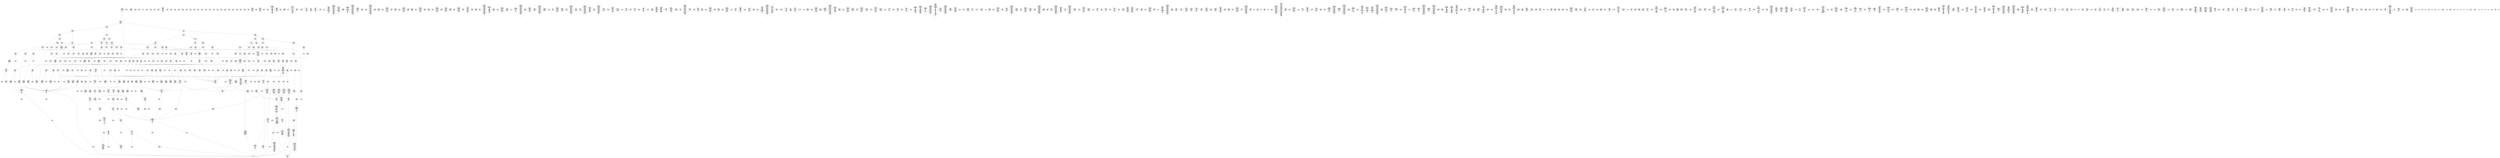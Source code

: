 /* Generated by GvGen v.1.0 (https://www.github.com/stricaud/gvgen) */

digraph G {
compound=true;
   node1 [label="[anywhere]"];
   node2 [label="# 0x0
PUSHX Data
PUSHX Data
MSTORE
PUSHX LogicData
CALLDATASIZE
LT
PUSHX Data
JUMPI
"];
   node3 [label="# 0xd
PUSHX Data
CALLDATALOAD
PUSHX Data
DIV
PUSHX LogicData
GT
PUSHX Data
JUMPI
"];
   node4 [label="# 0x3b
PUSHX LogicData
GT
PUSHX Data
JUMPI
"];
   node5 [label="# 0x46
PUSHX LogicData
GT
PUSHX Data
JUMPI
"];
   node6 [label="# 0x51
PUSHX LogicData
GT
PUSHX Data
JUMPI
"];
   node7 [label="# 0x5c
PUSHX LogicData
EQ
PUSHX Data
JUMPI
"];
   node8 [label="# 0x67
PUSHX LogicData
EQ
PUSHX Data
JUMPI
"];
   node9 [label="# 0x72
PUSHX LogicData
EQ
PUSHX Data
JUMPI
"];
   node10 [label="# 0x7d
PUSHX LogicData
EQ
PUSHX Data
JUMPI
"];
   node11 [label="# 0x88
PUSHX Data
REVERT
"];
   node12 [label="# 0x8c
JUMPDEST
PUSHX LogicData
EQ
PUSHX Data
JUMPI
"];
   node13 [label="# 0x98
PUSHX LogicData
EQ
PUSHX Data
JUMPI
"];
   node14 [label="# 0xa3
PUSHX LogicData
EQ
PUSHX Data
JUMPI
"];
   node15 [label="# 0xae
PUSHX LogicData
EQ
PUSHX Data
JUMPI
"];
   node16 [label="# 0xb9
PUSHX Data
REVERT
"];
   node17 [label="# 0xbd
JUMPDEST
PUSHX LogicData
GT
PUSHX Data
JUMPI
"];
   node18 [label="# 0xc9
PUSHX LogicData
EQ
PUSHX Data
JUMPI
"];
   node19 [label="# 0xd4
PUSHX LogicData
EQ
PUSHX Data
JUMPI
"];
   node20 [label="# 0xdf
PUSHX LogicData
EQ
PUSHX Data
JUMPI
"];
   node21 [label="# 0xea
PUSHX LogicData
EQ
PUSHX Data
JUMPI
"];
   node22 [label="# 0xf5
PUSHX Data
REVERT
"];
   node23 [label="# 0xf9
JUMPDEST
PUSHX LogicData
EQ
PUSHX Data
JUMPI
"];
   node24 [label="# 0x105
PUSHX LogicData
EQ
PUSHX Data
JUMPI
"];
   node25 [label="# 0x110
PUSHX LogicData
EQ
PUSHX Data
JUMPI
"];
   node26 [label="# 0x11b
PUSHX LogicData
EQ
PUSHX Data
JUMPI
"];
   node27 [label="# 0x126
PUSHX Data
REVERT
"];
   node28 [label="# 0x12a
JUMPDEST
PUSHX LogicData
GT
PUSHX Data
JUMPI
"];
   node29 [label="# 0x136
PUSHX LogicData
GT
PUSHX Data
JUMPI
"];
   node30 [label="# 0x141
PUSHX LogicData
EQ
PUSHX Data
JUMPI
"];
   node31 [label="# 0x14c
PUSHX LogicData
EQ
PUSHX Data
JUMPI
"];
   node32 [label="# 0x157
PUSHX LogicData
EQ
PUSHX Data
JUMPI
"];
   node33 [label="# 0x162
PUSHX LogicData
EQ
PUSHX Data
JUMPI
"];
   node34 [label="# 0x16d
PUSHX Data
REVERT
"];
   node35 [label="# 0x171
JUMPDEST
PUSHX LogicData
EQ
PUSHX Data
JUMPI
"];
   node36 [label="# 0x17d
PUSHX LogicData
EQ
PUSHX Data
JUMPI
"];
   node37 [label="# 0x188
PUSHX LogicData
EQ
PUSHX Data
JUMPI
"];
   node38 [label="# 0x193
PUSHX LogicData
EQ
PUSHX Data
JUMPI
"];
   node39 [label="# 0x19e
PUSHX Data
REVERT
"];
   node40 [label="# 0x1a2
JUMPDEST
PUSHX LogicData
GT
PUSHX Data
JUMPI
"];
   node41 [label="# 0x1ae
PUSHX LogicData
EQ
PUSHX Data
JUMPI
"];
   node42 [label="# 0x1b9
PUSHX LogicData
EQ
PUSHX Data
JUMPI
"];
   node43 [label="# 0x1c4
PUSHX LogicData
EQ
PUSHX Data
JUMPI
"];
   node44 [label="# 0x1cf
PUSHX LogicData
EQ
PUSHX Data
JUMPI
"];
   node45 [label="# 0x1da
PUSHX Data
REVERT
"];
   node46 [label="# 0x1de
JUMPDEST
PUSHX LogicData
EQ
PUSHX Data
JUMPI
"];
   node47 [label="# 0x1ea
PUSHX LogicData
EQ
PUSHX Data
JUMPI
"];
   node48 [label="# 0x1f5
PUSHX LogicData
EQ
PUSHX Data
JUMPI
"];
   node49 [label="# 0x200
PUSHX Data
REVERT
"];
   node50 [label="# 0x204
JUMPDEST
PUSHX LogicData
GT
PUSHX Data
JUMPI
"];
   node51 [label="# 0x210
PUSHX LogicData
GT
PUSHX Data
JUMPI
"];
   node52 [label="# 0x21b
PUSHX LogicData
GT
PUSHX Data
JUMPI
"];
   node53 [label="# 0x226
PUSHX LogicData
EQ
PUSHX Data
JUMPI
"];
   node54 [label="# 0x231
PUSHX LogicData
EQ
PUSHX Data
JUMPI
"];
   node55 [label="# 0x23c
PUSHX LogicData
EQ
PUSHX Data
JUMPI
"];
   node56 [label="# 0x247
PUSHX LogicData
EQ
PUSHX Data
JUMPI
"];
   node57 [label="# 0x252
PUSHX Data
REVERT
"];
   node58 [label="# 0x256
JUMPDEST
PUSHX LogicData
EQ
PUSHX Data
JUMPI
"];
   node59 [label="# 0x262
PUSHX LogicData
EQ
PUSHX Data
JUMPI
"];
   node60 [label="# 0x26d
PUSHX LogicData
EQ
PUSHX Data
JUMPI
"];
   node61 [label="# 0x278
PUSHX LogicData
EQ
PUSHX Data
JUMPI
"];
   node62 [label="# 0x283
PUSHX Data
REVERT
"];
   node63 [label="# 0x287
JUMPDEST
PUSHX LogicData
GT
PUSHX Data
JUMPI
"];
   node64 [label="# 0x293
PUSHX LogicData
EQ
PUSHX Data
JUMPI
"];
   node65 [label="# 0x29e
PUSHX LogicData
EQ
PUSHX Data
JUMPI
"];
   node66 [label="# 0x2a9
PUSHX LogicData
EQ
PUSHX Data
JUMPI
"];
   node67 [label="# 0x2b4
PUSHX LogicData
EQ
PUSHX Data
JUMPI
"];
   node68 [label="# 0x2bf
PUSHX Data
REVERT
"];
   node69 [label="# 0x2c3
JUMPDEST
PUSHX LogicData
EQ
PUSHX Data
JUMPI
"];
   node70 [label="# 0x2cf
PUSHX LogicData
EQ
PUSHX Data
JUMPI
"];
   node71 [label="# 0x2da
PUSHX LogicData
EQ
PUSHX Data
JUMPI
"];
   node72 [label="# 0x2e5
PUSHX Data
REVERT
"];
   node73 [label="# 0x2e9
JUMPDEST
PUSHX LogicData
GT
PUSHX Data
JUMPI
"];
   node74 [label="# 0x2f5
PUSHX LogicData
GT
PUSHX Data
JUMPI
"];
   node75 [label="# 0x300
PUSHX LogicData
EQ
PUSHX Data
JUMPI
"];
   node76 [label="# 0x30b
PUSHX LogicData
EQ
PUSHX Data
JUMPI
"];
   node77 [label="# 0x316
PUSHX LogicData
EQ
PUSHX Data
JUMPI
"];
   node78 [label="# 0x321
PUSHX LogicData
EQ
PUSHX Data
JUMPI
"];
   node79 [label="# 0x32c
PUSHX Data
REVERT
"];
   node80 [label="# 0x330
JUMPDEST
PUSHX LogicData
EQ
PUSHX Data
JUMPI
"];
   node81 [label="# 0x33c
PUSHX LogicData
EQ
PUSHX Data
JUMPI
"];
   node82 [label="# 0x347
PUSHX LogicData
EQ
PUSHX Data
JUMPI
"];
   node83 [label="# 0x352
PUSHX LogicData
EQ
PUSHX Data
JUMPI
"];
   node84 [label="# 0x35d
PUSHX Data
REVERT
"];
   node85 [label="# 0x361
JUMPDEST
PUSHX LogicData
GT
PUSHX Data
JUMPI
"];
   node86 [label="# 0x36d
PUSHX LogicData
EQ
PUSHX Data
JUMPI
"];
   node87 [label="# 0x378
PUSHX LogicData
EQ
PUSHX Data
JUMPI
"];
   node88 [label="# 0x383
PUSHX LogicData
EQ
PUSHX Data
JUMPI
"];
   node89 [label="# 0x38e
PUSHX LogicData
EQ
PUSHX Data
JUMPI
"];
   node90 [label="# 0x399
PUSHX Data
REVERT
"];
   node91 [label="# 0x39d
JUMPDEST
PUSHX LogicData
EQ
PUSHX Data
JUMPI
"];
   node92 [label="# 0x3a9
PUSHX LogicData
EQ
PUSHX Data
JUMPI
"];
   node93 [label="# 0x3b4
PUSHX LogicData
EQ
PUSHX Data
JUMPI
"];
   node94 [label="# 0x3bf
JUMPDEST
PUSHX Data
REVERT
"];
   node95 [label="# 0x3c4
JUMPDEST
CALLVALUE
ISZERO
PUSHX Data
JUMPI
"];
   node96 [label="# 0x3cc
PUSHX Data
REVERT
"];
   node97 [label="# 0x3d0
JUMPDEST
PUSHX Data
PUSHX Data
CALLDATASIZE
PUSHX Data
PUSHX Data
JUMP
"];
   node98 [label="# 0x3df
JUMPDEST
PUSHX Data
JUMP
"];
   node99 [label="# 0x3e4
JUMPDEST
PUSHX MemData
MLOAD
ISZERO
ISZERO
MSTORE
PUSHX ArithData
ADD
"];
   node100 [label="# 0x3f0
JUMPDEST
PUSHX MemData
MLOAD
SUB
RETURN
"];
   node101 [label="# 0x3f9
JUMPDEST
CALLVALUE
ISZERO
PUSHX Data
JUMPI
"];
   node102 [label="# 0x401
PUSHX Data
REVERT
"];
   node103 [label="# 0x405
JUMPDEST
PUSHX Data
PUSHX Data
JUMP
"];
   node104 [label="# 0x40e
JUMPDEST
PUSHX MemData
MLOAD
PUSHX Data
PUSHX Data
JUMP
"];
   node105 [label="# 0x41b
JUMPDEST
CALLVALUE
ISZERO
PUSHX Data
JUMPI
"];
   node106 [label="# 0x423
PUSHX Data
REVERT
"];
   node107 [label="# 0x427
JUMPDEST
PUSHX Data
PUSHX Data
CALLDATASIZE
PUSHX Data
PUSHX Data
JUMP
"];
   node108 [label="# 0x436
JUMPDEST
PUSHX Data
JUMP
"];
   node109 [label="# 0x43b
JUMPDEST
PUSHX MemData
MLOAD
PUSHX ArithData
PUSHX ArithData
PUSHX ArithData
EXP
SUB
AND
MSTORE
PUSHX ArithData
ADD
PUSHX Data
JUMP
"];
   node110 [label="# 0x453
JUMPDEST
CALLVALUE
ISZERO
PUSHX Data
JUMPI
"];
   node111 [label="# 0x45b
PUSHX Data
REVERT
"];
   node112 [label="# 0x45f
JUMPDEST
PUSHX Data
PUSHX Data
CALLDATASIZE
PUSHX Data
PUSHX Data
JUMP
"];
   node113 [label="# 0x46e
JUMPDEST
PUSHX Data
JUMP
"];
   node114 [label="# 0x473
JUMPDEST
STOP
"];
   node115 [label="# 0x475
JUMPDEST
CALLVALUE
ISZERO
PUSHX Data
JUMPI
"];
   node116 [label="# 0x47d
PUSHX Data
REVERT
"];
   node117 [label="# 0x481
JUMPDEST
PUSHX Data
PUSHX Data
JUMP
"];
   node118 [label="# 0x48a
JUMPDEST
CALLVALUE
ISZERO
PUSHX Data
JUMPI
"];
   node119 [label="# 0x492
PUSHX Data
REVERT
"];
   node120 [label="# 0x496
JUMPDEST
PUSHX Data
PUSHX Data
CALLDATASIZE
PUSHX Data
PUSHX Data
JUMP
"];
   node121 [label="# 0x4a5
JUMPDEST
PUSHX Data
JUMP
"];
   node122 [label="# 0x4aa
JUMPDEST
CALLVALUE
ISZERO
PUSHX Data
JUMPI
"];
   node123 [label="# 0x4b2
PUSHX Data
REVERT
"];
   node124 [label="# 0x4b6
JUMPDEST
PUSHX StorData
SLOAD
PUSHX Data
PUSHX BitData
AND
JUMP
"];
   node125 [label="# 0x4c4
JUMPDEST
CALLVALUE
ISZERO
PUSHX Data
JUMPI
"];
   node126 [label="# 0x4cc
PUSHX Data
REVERT
"];
   node127 [label="# 0x4d0
JUMPDEST
PUSHX Data
PUSHX Data
CALLDATASIZE
PUSHX Data
PUSHX Data
JUMP
"];
   node128 [label="# 0x4df
JUMPDEST
PUSHX Data
JUMP
"];
   node129 [label="# 0x4e4
JUMPDEST
CALLVALUE
ISZERO
PUSHX Data
JUMPI
"];
   node130 [label="# 0x4ec
PUSHX Data
REVERT
"];
   node131 [label="# 0x4f0
JUMPDEST
PUSHX StorData
SLOAD
"];
   node132 [label="# 0x4f5
JUMPDEST
PUSHX MemData
MLOAD
MSTORE
PUSHX ArithData
ADD
PUSHX Data
JUMP
"];
   node133 [label="# 0x503
JUMPDEST
CALLVALUE
ISZERO
PUSHX Data
JUMPI
"];
   node134 [label="# 0x50b
PUSHX Data
REVERT
"];
   node135 [label="# 0x50f
JUMPDEST
PUSHX Data
PUSHX Data
CALLDATASIZE
PUSHX Data
PUSHX Data
JUMP
"];
   node136 [label="# 0x51e
JUMPDEST
PUSHX Data
JUMP
"];
   node137 [label="# 0x523
JUMPDEST
CALLVALUE
ISZERO
PUSHX Data
JUMPI
"];
   node138 [label="# 0x52b
PUSHX Data
REVERT
"];
   node139 [label="# 0x52f
JUMPDEST
PUSHX Data
PUSHX Data
CALLDATASIZE
PUSHX Data
PUSHX Data
JUMP
"];
   node140 [label="# 0x53e
JUMPDEST
PUSHX Data
JUMP
"];
   node141 [label="# 0x543
JUMPDEST
CALLVALUE
ISZERO
PUSHX Data
JUMPI
"];
   node142 [label="# 0x54b
PUSHX Data
REVERT
"];
   node143 [label="# 0x54f
JUMPDEST
PUSHX Data
PUSHX Data
CALLDATASIZE
PUSHX Data
PUSHX Data
JUMP
"];
   node144 [label="# 0x55e
JUMPDEST
PUSHX Data
MSTORE
PUSHX Data
PUSHX Data
MSTORE
PUSHX Data
SHA3
PUSHX ArithData
ADD
SLOAD
JUMP
"];
   node145 [label="# 0x573
JUMPDEST
CALLVALUE
ISZERO
PUSHX Data
JUMPI
"];
   node146 [label="# 0x57b
PUSHX Data
REVERT
"];
   node147 [label="# 0x57f
JUMPDEST
PUSHX Data
PUSHX Data
CALLDATASIZE
PUSHX Data
PUSHX Data
JUMP
"];
   node148 [label="# 0x58e
JUMPDEST
PUSHX Data
JUMP
"];
   node149 [label="# 0x593
JUMPDEST
CALLVALUE
ISZERO
PUSHX Data
JUMPI
"];
   node150 [label="# 0x59b
PUSHX Data
REVERT
"];
   node151 [label="# 0x59f
JUMPDEST
PUSHX Data
PUSHX Data
CALLDATASIZE
PUSHX Data
PUSHX Data
JUMP
"];
   node152 [label="# 0x5ae
JUMPDEST
PUSHX Data
JUMP
"];
   node153 [label="# 0x5b3
JUMPDEST
CALLVALUE
ISZERO
PUSHX Data
JUMPI
"];
   node154 [label="# 0x5bb
PUSHX Data
REVERT
"];
   node155 [label="# 0x5bf
JUMPDEST
PUSHX Data
PUSHX Data
CALLDATASIZE
PUSHX Data
PUSHX Data
JUMP
"];
   node156 [label="# 0x5ce
JUMPDEST
PUSHX Data
JUMP
"];
   node157 [label="# 0x5d3
JUMPDEST
CALLVALUE
ISZERO
PUSHX Data
JUMPI
"];
   node158 [label="# 0x5db
PUSHX Data
REVERT
"];
   node159 [label="# 0x5df
JUMPDEST
PUSHX Data
PUSHX Data
CALLDATASIZE
PUSHX Data
PUSHX Data
JUMP
"];
   node160 [label="# 0x5ee
JUMPDEST
PUSHX Data
JUMP
"];
   node161 [label="# 0x5f3
JUMPDEST
CALLVALUE
ISZERO
PUSHX Data
JUMPI
"];
   node162 [label="# 0x5fb
PUSHX Data
REVERT
"];
   node163 [label="# 0x5ff
JUMPDEST
PUSHX Data
PUSHX Data
CALLDATASIZE
PUSHX Data
PUSHX Data
JUMP
"];
   node164 [label="# 0x60e
JUMPDEST
PUSHX Data
JUMP
"];
   node165 [label="# 0x613
JUMPDEST
CALLVALUE
ISZERO
PUSHX Data
JUMPI
"];
   node166 [label="# 0x61b
PUSHX Data
REVERT
"];
   node167 [label="# 0x61f
JUMPDEST
PUSHX Data
PUSHX StorData
SLOAD
JUMP
"];
   node168 [label="# 0x629
JUMPDEST
CALLVALUE
ISZERO
PUSHX Data
JUMPI
"];
   node169 [label="# 0x631
PUSHX Data
REVERT
"];
   node170 [label="# 0x635
JUMPDEST
PUSHX StorData
SLOAD
PUSHX Data
PUSHX Data
DIV
PUSHX BitData
AND
JUMP
"];
   node171 [label="# 0x648
JUMPDEST
CALLVALUE
ISZERO
PUSHX Data
JUMPI
"];
   node172 [label="# 0x650
PUSHX Data
REVERT
"];
   node173 [label="# 0x654
JUMPDEST
PUSHX Data
PUSHX Data
CALLDATASIZE
PUSHX Data
PUSHX Data
JUMP
"];
   node174 [label="# 0x663
JUMPDEST
PUSHX Data
JUMP
"];
   node175 [label="# 0x668
JUMPDEST
PUSHX Data
PUSHX Data
CALLDATASIZE
PUSHX Data
PUSHX Data
JUMP
"];
   node176 [label="# 0x676
JUMPDEST
PUSHX Data
JUMP
"];
   node177 [label="# 0x67b
JUMPDEST
CALLVALUE
ISZERO
PUSHX Data
JUMPI
"];
   node178 [label="# 0x683
PUSHX Data
REVERT
"];
   node179 [label="# 0x687
JUMPDEST
PUSHX Data
PUSHX Data
JUMP
"];
   node180 [label="# 0x690
JUMPDEST
CALLVALUE
ISZERO
PUSHX Data
JUMPI
"];
   node181 [label="# 0x698
PUSHX Data
REVERT
"];
   node182 [label="# 0x69c
JUMPDEST
PUSHX Data
PUSHX Data
CALLDATASIZE
PUSHX Data
PUSHX Data
JUMP
"];
   node183 [label="# 0x6ab
JUMPDEST
PUSHX Data
JUMP
"];
   node184 [label="# 0x6b0
JUMPDEST
CALLVALUE
ISZERO
PUSHX Data
JUMPI
"];
   node185 [label="# 0x6b8
PUSHX Data
REVERT
"];
   node186 [label="# 0x6bc
JUMPDEST
PUSHX Data
PUSHX StorData
SLOAD
JUMP
"];
   node187 [label="# 0x6c6
JUMPDEST
CALLVALUE
ISZERO
PUSHX Data
JUMPI
"];
   node188 [label="# 0x6ce
PUSHX Data
REVERT
"];
   node189 [label="# 0x6d2
JUMPDEST
PUSHX Data
PUSHX Data
CALLDATASIZE
PUSHX Data
PUSHX Data
JUMP
"];
   node190 [label="# 0x6e1
JUMPDEST
PUSHX Data
JUMP
"];
   node191 [label="# 0x6e6
JUMPDEST
CALLVALUE
ISZERO
PUSHX Data
JUMPI
"];
   node192 [label="# 0x6ee
PUSHX Data
REVERT
"];
   node193 [label="# 0x6f2
JUMPDEST
PUSHX Data
PUSHX Data
CALLDATASIZE
PUSHX Data
PUSHX Data
JUMP
"];
   node194 [label="# 0x701
JUMPDEST
PUSHX Data
JUMP
"];
   node195 [label="# 0x706
JUMPDEST
CALLVALUE
ISZERO
PUSHX Data
JUMPI
"];
   node196 [label="# 0x70e
PUSHX Data
REVERT
"];
   node197 [label="# 0x712
JUMPDEST
PUSHX Data
PUSHX Data
CALLDATASIZE
PUSHX Data
PUSHX Data
JUMP
"];
   node198 [label="# 0x721
JUMPDEST
PUSHX Data
JUMP
"];
   node199 [label="# 0x726
JUMPDEST
CALLVALUE
ISZERO
PUSHX Data
JUMPI
"];
   node200 [label="# 0x72e
PUSHX Data
REVERT
"];
   node201 [label="# 0x732
JUMPDEST
PUSHX Data
PUSHX StorData
SLOAD
JUMP
"];
   node202 [label="# 0x73c
JUMPDEST
CALLVALUE
ISZERO
PUSHX Data
JUMPI
"];
   node203 [label="# 0x744
PUSHX Data
REVERT
"];
   node204 [label="# 0x748
JUMPDEST
PUSHX Data
PUSHX Data
CALLDATASIZE
PUSHX Data
PUSHX Data
JUMP
"];
   node205 [label="# 0x757
JUMPDEST
PUSHX Data
JUMP
"];
   node206 [label="# 0x75c
JUMPDEST
CALLVALUE
ISZERO
PUSHX Data
JUMPI
"];
   node207 [label="# 0x764
PUSHX Data
REVERT
"];
   node208 [label="# 0x768
JUMPDEST
PUSHX Data
PUSHX Data
JUMP
"];
   node209 [label="# 0x771
JUMPDEST
CALLVALUE
ISZERO
PUSHX Data
JUMPI
"];
   node210 [label="# 0x779
PUSHX Data
REVERT
"];
   node211 [label="# 0x77d
JUMPDEST
PUSHX Data
PUSHX Data
JUMP
"];
   node212 [label="# 0x786
JUMPDEST
CALLVALUE
ISZERO
PUSHX Data
JUMPI
"];
   node213 [label="# 0x78e
PUSHX Data
REVERT
"];
   node214 [label="# 0x792
JUMPDEST
PUSHX Data
PUSHX Data
CALLDATASIZE
PUSHX Data
PUSHX Data
JUMP
"];
   node215 [label="# 0x7a1
JUMPDEST
PUSHX Data
JUMP
"];
   node216 [label="# 0x7a6
JUMPDEST
CALLVALUE
ISZERO
PUSHX Data
JUMPI
"];
   node217 [label="# 0x7ae
PUSHX Data
REVERT
"];
   node218 [label="# 0x7b2
JUMPDEST
PUSHX Data
PUSHX Data
CALLDATASIZE
PUSHX Data
PUSHX Data
JUMP
"];
   node219 [label="# 0x7c1
JUMPDEST
PUSHX Data
JUMP
"];
   node220 [label="# 0x7c6
JUMPDEST
CALLVALUE
ISZERO
PUSHX Data
JUMPI
"];
   node221 [label="# 0x7ce
PUSHX Data
REVERT
"];
   node222 [label="# 0x7d2
JUMPDEST
PUSHX Data
PUSHX Data
JUMP
"];
   node223 [label="# 0x7db
JUMPDEST
CALLVALUE
ISZERO
PUSHX Data
JUMPI
"];
   node224 [label="# 0x7e3
PUSHX Data
REVERT
"];
   node225 [label="# 0x7e7
JUMPDEST
PUSHX Data
PUSHX StorData
SLOAD
JUMP
"];
   node226 [label="# 0x7f1
JUMPDEST
CALLVALUE
ISZERO
PUSHX Data
JUMPI
"];
   node227 [label="# 0x7f9
PUSHX Data
REVERT
"];
   node228 [label="# 0x7fd
JUMPDEST
PUSHX Data
PUSHX Data
CALLDATASIZE
PUSHX Data
PUSHX Data
JUMP
"];
   node229 [label="# 0x80c
JUMPDEST
PUSHX Data
JUMP
"];
   node230 [label="# 0x811
JUMPDEST
CALLVALUE
ISZERO
PUSHX Data
JUMPI
"];
   node231 [label="# 0x819
PUSHX Data
REVERT
"];
   node232 [label="# 0x81d
JUMPDEST
PUSHX Data
PUSHX Data
JUMP
"];
   node233 [label="# 0x826
JUMPDEST
CALLVALUE
ISZERO
PUSHX Data
JUMPI
"];
   node234 [label="# 0x82e
PUSHX Data
REVERT
"];
   node235 [label="# 0x832
JUMPDEST
PUSHX StorData
SLOAD
PUSHX ArithData
PUSHX ArithData
PUSHX ArithData
EXP
SUB
AND
PUSHX Data
JUMP
"];
   node236 [label="# 0x844
JUMPDEST
CALLVALUE
ISZERO
PUSHX Data
JUMPI
"];
   node237 [label="# 0x84c
PUSHX Data
REVERT
"];
   node238 [label="# 0x850
JUMPDEST
PUSHX Data
PUSHX Data
CALLDATASIZE
PUSHX Data
PUSHX Data
JUMP
"];
   node239 [label="# 0x85f
JUMPDEST
PUSHX Data
JUMP
"];
   node240 [label="# 0x864
JUMPDEST
CALLVALUE
ISZERO
PUSHX Data
JUMPI
"];
   node241 [label="# 0x86c
PUSHX Data
REVERT
"];
   node242 [label="# 0x870
JUMPDEST
PUSHX Data
PUSHX Data
JUMP
"];
   node243 [label="# 0x879
JUMPDEST
CALLVALUE
ISZERO
PUSHX Data
JUMPI
"];
   node244 [label="# 0x881
PUSHX Data
REVERT
"];
   node245 [label="# 0x885
JUMPDEST
PUSHX StorData
SLOAD
PUSHX StorData
SLOAD
PUSHX StorData
SLOAD
PUSHX StorData
SLOAD
PUSHX StorData
SLOAD
PUSHX Data
JUMP
"];
   node246 [label="# 0x8a0
JUMPDEST
PUSHX Data
MLOAD
MSTORE
PUSHX ArithData
ADD
MSTORE
ADD
MSTORE
PUSHX ArithData
ADD
MSTORE
PUSHX ArithData
ADD
MSTORE
PUSHX ArithData
ADD
PUSHX Data
JUMP
"];
   node247 [label="# 0x8c8
JUMPDEST
CALLVALUE
ISZERO
PUSHX Data
JUMPI
"];
   node248 [label="# 0x8d0
PUSHX Data
REVERT
"];
   node249 [label="# 0x8d4
JUMPDEST
PUSHX Data
PUSHX Data
JUMP
"];
   node250 [label="# 0x8dd
JUMPDEST
CALLVALUE
ISZERO
PUSHX Data
JUMPI
"];
   node251 [label="# 0x8e5
PUSHX Data
REVERT
"];
   node252 [label="# 0x8e9
JUMPDEST
PUSHX Data
PUSHX Data
CALLDATASIZE
PUSHX Data
PUSHX Data
JUMP
"];
   node253 [label="# 0x8f8
JUMPDEST
PUSHX Data
JUMP
"];
   node254 [label="# 0x8fd
JUMPDEST
CALLVALUE
ISZERO
PUSHX Data
JUMPI
"];
   node255 [label="# 0x905
PUSHX Data
REVERT
"];
   node256 [label="# 0x909
JUMPDEST
PUSHX Data
PUSHX Data
CALLDATASIZE
PUSHX Data
PUSHX Data
JUMP
"];
   node257 [label="# 0x918
JUMPDEST
PUSHX Data
JUMP
"];
   node258 [label="# 0x91d
JUMPDEST
CALLVALUE
ISZERO
PUSHX Data
JUMPI
"];
   node259 [label="# 0x925
PUSHX Data
REVERT
"];
   node260 [label="# 0x929
JUMPDEST
PUSHX Data
PUSHX Data
CALLDATASIZE
PUSHX Data
PUSHX Data
JUMP
"];
   node261 [label="# 0x938
JUMPDEST
PUSHX Data
JUMP
"];
   node262 [label="# 0x93d
JUMPDEST
CALLVALUE
ISZERO
PUSHX Data
JUMPI
"];
   node263 [label="# 0x945
PUSHX Data
REVERT
"];
   node264 [label="# 0x949
JUMPDEST
PUSHX Data
PUSHX StorData
SLOAD
JUMP
"];
   node265 [label="# 0x953
JUMPDEST
PUSHX Data
PUSHX Data
CALLDATASIZE
PUSHX Data
PUSHX Data
JUMP
"];
   node266 [label="# 0x961
JUMPDEST
PUSHX Data
JUMP
"];
   node267 [label="# 0x966
JUMPDEST
CALLVALUE
ISZERO
PUSHX Data
JUMPI
"];
   node268 [label="# 0x96e
PUSHX Data
REVERT
"];
   node269 [label="# 0x972
JUMPDEST
PUSHX Data
PUSHX Data
CALLDATASIZE
PUSHX Data
PUSHX Data
JUMP
"];
   node270 [label="# 0x981
JUMPDEST
PUSHX Data
JUMP
"];
   node271 [label="# 0x986
JUMPDEST
CALLVALUE
ISZERO
PUSHX Data
JUMPI
"];
   node272 [label="# 0x98e
PUSHX Data
REVERT
"];
   node273 [label="# 0x992
JUMPDEST
PUSHX Data
PUSHX StorData
SLOAD
JUMP
"];
   node274 [label="# 0x99c
JUMPDEST
CALLVALUE
ISZERO
PUSHX Data
JUMPI
"];
   node275 [label="# 0x9a4
PUSHX Data
REVERT
"];
   node276 [label="# 0x9a8
JUMPDEST
PUSHX Data
PUSHX Data
CALLDATASIZE
PUSHX Data
PUSHX Data
JUMP
"];
   node277 [label="# 0x9b7
JUMPDEST
PUSHX Data
JUMP
"];
   node278 [label="# 0x9bc
JUMPDEST
CALLVALUE
ISZERO
PUSHX Data
JUMPI
"];
   node279 [label="# 0x9c4
PUSHX Data
REVERT
"];
   node280 [label="# 0x9c8
JUMPDEST
PUSHX Data
PUSHX Data
CALLDATASIZE
PUSHX Data
PUSHX Data
JUMP
"];
   node281 [label="# 0x9d7
JUMPDEST
PUSHX Data
PUSHX Data
MSTORE
PUSHX Data
MSTORE
PUSHX Data
SHA3
SLOAD
JUMP
"];
   node282 [label="# 0x9e9
JUMPDEST
CALLVALUE
ISZERO
PUSHX Data
JUMPI
"];
   node283 [label="# 0x9f1
PUSHX Data
REVERT
"];
   node284 [label="# 0x9f5
JUMPDEST
PUSHX Data
PUSHX Data
CALLDATASIZE
PUSHX Data
PUSHX Data
JUMP
"];
   node285 [label="# 0xa04
JUMPDEST
PUSHX Data
JUMP
"];
   node286 [label="# 0xa09
JUMPDEST
CALLVALUE
ISZERO
PUSHX Data
JUMPI
"];
   node287 [label="# 0xa11
PUSHX Data
REVERT
"];
   node288 [label="# 0xa15
JUMPDEST
PUSHX Data
PUSHX StorData
SLOAD
JUMP
"];
   node289 [label="# 0xa1f
JUMPDEST
CALLVALUE
ISZERO
PUSHX Data
JUMPI
"];
   node290 [label="# 0xa27
PUSHX Data
REVERT
"];
   node291 [label="# 0xa2b
JUMPDEST
PUSHX Data
PUSHX Data
CALLDATASIZE
PUSHX Data
PUSHX Data
JUMP
"];
   node292 [label="# 0xa3a
JUMPDEST
PUSHX Data
PUSHX Data
MSTORE
PUSHX Data
MSTORE
PUSHX Data
SHA3
SLOAD
JUMP
"];
   node293 [label="# 0xa4c
JUMPDEST
CALLVALUE
ISZERO
PUSHX Data
JUMPI
"];
   node294 [label="# 0xa54
PUSHX Data
REVERT
"];
   node295 [label="# 0xa58
JUMPDEST
PUSHX Data
PUSHX Data
CALLDATASIZE
PUSHX Data
PUSHX Data
JUMP
"];
   node296 [label="# 0xa67
JUMPDEST
PUSHX Data
JUMP
"];
   node297 [label="# 0xa6c
JUMPDEST
CALLVALUE
ISZERO
PUSHX Data
JUMPI
"];
   node298 [label="# 0xa74
PUSHX Data
REVERT
"];
   node299 [label="# 0xa78
JUMPDEST
PUSHX Data
PUSHX Data
CALLDATASIZE
PUSHX Data
PUSHX Data
JUMP
"];
   node300 [label="# 0xa87
JUMPDEST
PUSHX Data
JUMP
"];
   node301 [label="# 0xa8c
JUMPDEST
CALLVALUE
ISZERO
PUSHX Data
JUMPI
"];
   node302 [label="# 0xa94
PUSHX Data
REVERT
"];
   node303 [label="# 0xa98
JUMPDEST
PUSHX Data
PUSHX Data
CALLDATASIZE
PUSHX Data
PUSHX Data
JUMP
"];
   node304 [label="# 0xaa7
JUMPDEST
PUSHX ArithData
PUSHX ArithData
PUSHX ArithData
EXP
SUB
AND
PUSHX Data
MSTORE
PUSHX Data
PUSHX Data
MSTORE
PUSHX Data
SHA3
AND
MSTORE
MSTORE
SHA3
SLOAD
PUSHX BitData
AND
JUMP
"];
   node305 [label="# 0xad5
JUMPDEST
CALLVALUE
ISZERO
PUSHX Data
JUMPI
"];
   node306 [label="# 0xadd
PUSHX Data
REVERT
"];
   node307 [label="# 0xae1
JUMPDEST
PUSHX Data
PUSHX StorData
SLOAD
JUMP
"];
   node308 [label="# 0xaeb
JUMPDEST
CALLVALUE
ISZERO
PUSHX Data
JUMPI
"];
   node309 [label="# 0xaf3
PUSHX Data
REVERT
"];
   node310 [label="# 0xaf7
JUMPDEST
PUSHX Data
PUSHX Data
CALLDATASIZE
PUSHX Data
PUSHX Data
JUMP
"];
   node311 [label="# 0xb06
JUMPDEST
PUSHX Data
PUSHX Data
MSTORE
PUSHX Data
MSTORE
PUSHX Data
SHA3
SLOAD
JUMP
"];
   node312 [label="# 0xb18
JUMPDEST
CALLVALUE
ISZERO
PUSHX Data
JUMPI
"];
   node313 [label="# 0xb20
PUSHX Data
REVERT
"];
   node314 [label="# 0xb24
JUMPDEST
PUSHX Data
PUSHX Data
CALLDATASIZE
PUSHX Data
PUSHX Data
JUMP
"];
   node315 [label="# 0xb33
JUMPDEST
PUSHX Data
JUMP
"];
   node316 [label="# 0xb38
JUMPDEST
PUSHX Data
PUSHX Data
PUSHX Data
JUMP
"];
   node317 [label="# 0xb43
JUMPDEST
JUMP
"];
   node318 [label="# 0xb49
JUMPDEST
PUSHX Data
PUSHX StorData
SLOAD
PUSHX Data
PUSHX Data
JUMP
"];
   node319 [label="# 0xb58
JUMPDEST
PUSHX ArithData
ADD
PUSHX ArithData
DIV
MUL
PUSHX ArithData
ADD
PUSHX MemData
MLOAD
ADD
PUSHX Data
MSTORE
MSTORE
PUSHX ArithData
ADD
SLOAD
PUSHX Data
PUSHX Data
JUMP
"];
   node320 [label="# 0xb84
JUMPDEST
ISZERO
PUSHX Data
JUMPI
"];
   node321 [label="# 0xb8b
PUSHX LogicData
LT
PUSHX Data
JUMPI
"];
   node322 [label="# 0xb93
PUSHX ArithData
SLOAD
DIV
MUL
MSTORE
PUSHX ArithData
ADD
PUSHX Data
JUMP
"];
   node323 [label="# 0xba6
JUMPDEST
ADD
PUSHX Data
MSTORE
PUSHX Data
PUSHX Data
SHA3
"];
   node324 [label="# 0xbb4
JUMPDEST
SLOAD
MSTORE
PUSHX ArithData
ADD
PUSHX ArithData
ADD
GT
PUSHX Data
JUMPI
"];
   node325 [label="# 0xbc8
SUB
PUSHX BitData
AND
ADD
"];
   node326 [label="# 0xbd1
JUMPDEST
JUMP
"];
   node327 [label="# 0xbdb
JUMPDEST
PUSHX Data
MSTORE
PUSHX Data
PUSHX Data
MSTORE
PUSHX Data
SHA3
SLOAD
PUSHX ArithData
PUSHX ArithData
PUSHX ArithData
EXP
SUB
AND
PUSHX Data
JUMPI
"];
   node328 [label="# 0xbf8
PUSHX MemData
MLOAD
PUSHX ArithData
PUSHX ArithData
EXP
PUSHX ArithData
MUL
MSTORE
PUSHX Data
PUSHX ArithData
ADD
MSTORE
PUSHX Data
PUSHX ArithData
ADD
MSTORE
PUSHX Data
PUSHX ArithData
ADD
MSTORE
PUSHX Data
PUSHX ArithData
ADD
MSTORE
PUSHX ArithData
ADD
"];
   node329 [label="# 0xc64
JUMPDEST
PUSHX MemData
MLOAD
SUB
REVERT
"];
   node330 [label="# 0xc6d
JUMPDEST
PUSHX Data
MSTORE
PUSHX Data
PUSHX Data
MSTORE
PUSHX Data
SHA3
SLOAD
PUSHX ArithData
PUSHX ArithData
PUSHX ArithData
EXP
SUB
AND
JUMP
"];
   node331 [label="# 0xc89
JUMPDEST
PUSHX Data
PUSHX Data
PUSHX Data
JUMP
"];
   node332 [label="# 0xc94
JUMPDEST
PUSHX ArithData
PUSHX ArithData
PUSHX ArithData
EXP
SUB
AND
PUSHX ArithData
PUSHX ArithData
PUSHX ArithData
EXP
SUB
AND
EQ
ISZERO
PUSHX Data
JUMPI
"];
   node333 [label="# 0xcb1
PUSHX MemData
MLOAD
PUSHX ArithData
PUSHX ArithData
EXP
PUSHX ArithData
MUL
MSTORE
PUSHX Data
PUSHX ArithData
ADD
MSTORE
PUSHX Data
PUSHX ArithData
ADD
MSTORE
PUSHX Data
PUSHX ArithData
ADD
MSTORE
PUSHX Data
PUSHX ArithData
ADD
MSTORE
PUSHX ArithData
ADD
PUSHX Data
JUMP
"];
   node334 [label="# 0xd21
JUMPDEST
CALLER
PUSHX ArithData
PUSHX ArithData
PUSHX ArithData
EXP
SUB
AND
EQ
PUSHX Data
JUMPI
"];
   node335 [label="# 0xd33
PUSHX Data
CALLER
PUSHX Data
JUMP
"];
   node336 [label="# 0xd3d
JUMPDEST
PUSHX Data
JUMPI
"];
   node337 [label="# 0xd42
PUSHX MemData
MLOAD
PUSHX ArithData
PUSHX ArithData
EXP
PUSHX ArithData
MUL
MSTORE
PUSHX Data
PUSHX ArithData
ADD
MSTORE
PUSHX Data
PUSHX ArithData
ADD
MSTORE
PUSHX Data
PUSHX ArithData
ADD
MSTORE
PUSHX Data
PUSHX ArithData
ADD
MSTORE
PUSHX ArithData
ADD
PUSHX Data
JUMP
"];
   node338 [label="# 0xdb2
JUMPDEST
PUSHX Data
PUSHX Data
JUMP
"];
   node339 [label="# 0xdbc
JUMPDEST
JUMP
"];
   node340 [label="# 0xdc1
JUMPDEST
PUSHX Data
PUSHX Data
CALLER
PUSHX Data
JUMP
"];
   node341 [label="# 0xdcc
JUMPDEST
PUSHX Data
JUMPI
"];
   node342 [label="# 0xdd1
PUSHX MemData
MLOAD
PUSHX ArithData
PUSHX ArithData
EXP
PUSHX ArithData
MUL
MSTORE
PUSHX ArithData
ADD
PUSHX Data
PUSHX Data
JUMP
"];
   node343 [label="# 0xdeb
JUMPDEST
PUSHX StorData
SLOAD
PUSHX BitData
NOT
AND
PUSHX BitData
AND
ISZERO
OR
SSTORE
JUMP
"];
   node344 [label="# 0xdff
JUMPDEST
PUSHX Data
PUSHX Data
CALLER
PUSHX Data
JUMP
"];
   node345 [label="# 0xe0a
JUMPDEST
PUSHX Data
JUMPI
"];
   node346 [label="# 0xe0f
PUSHX MemData
MLOAD
PUSHX ArithData
PUSHX ArithData
EXP
PUSHX ArithData
MUL
MSTORE
PUSHX ArithData
ADD
PUSHX Data
PUSHX Data
JUMP
"];
   node347 [label="# 0xe29
JUMPDEST
PUSHX Data
SSTORE
JUMP
"];
   node348 [label="# 0xe2e
JUMPDEST
PUSHX Data
PUSHX Data
CALLER
PUSHX Data
JUMP
"];
   node349 [label="# 0xe39
JUMPDEST
PUSHX Data
JUMPI
"];
   node350 [label="# 0xe3e
PUSHX MemData
MLOAD
PUSHX ArithData
PUSHX ArithData
EXP
PUSHX ArithData
MUL
MSTORE
PUSHX ArithData
ADD
PUSHX Data
PUSHX Data
JUMP
"];
   node351 [label="# 0xe58
JUMPDEST
PUSHX Data
PUSHX Data
PUSHX Data
JUMP
"];
   node352 [label="# 0xe63
JUMPDEST
JUMP
"];
   node353 [label="# 0xe66
JUMPDEST
PUSHX Data
PUSHX Data
CALLER
PUSHX Data
JUMP
"];
   node354 [label="# 0xe71
JUMPDEST
PUSHX Data
JUMPI
"];
   node355 [label="# 0xe76
PUSHX MemData
MLOAD
PUSHX ArithData
PUSHX ArithData
EXP
PUSHX ArithData
MUL
MSTORE
PUSHX ArithData
ADD
PUSHX Data
PUSHX Data
JUMP
"];
   node356 [label="# 0xe90
JUMPDEST
PUSHX Data
SSTORE
JUMP
"];
   node357 [label="# 0xe95
JUMPDEST
PUSHX Data
CALLER
PUSHX Data
JUMP
"];
   node358 [label="# 0xe9f
JUMPDEST
PUSHX Data
JUMPI
"];
   node359 [label="# 0xea4
PUSHX MemData
MLOAD
PUSHX ArithData
PUSHX ArithData
EXP
PUSHX ArithData
MUL
MSTORE
PUSHX ArithData
ADD
PUSHX Data
PUSHX Data
JUMP
"];
   node360 [label="# 0xebe
JUMPDEST
PUSHX Data
PUSHX Data
JUMP
"];
   node361 [label="# 0xec9
JUMPDEST
PUSHX Data
PUSHX Data
PUSHX MemData
MLOAD
PUSHX Data
PUSHX Data
CODECOPY
MLOAD
MSTORE
PUSHX Data
JUMP
"];
   node362 [label="# 0xee3
JUMPDEST
PUSHX Data
PUSHX Data
CALLER
PUSHX Data
JUMP
"];
   node363 [label="# 0xeee
JUMPDEST
PUSHX Data
JUMPI
"];
   node364 [label="# 0xef3
PUSHX MemData
MLOAD
PUSHX ArithData
PUSHX ArithData
EXP
PUSHX ArithData
MUL
MSTORE
PUSHX ArithData
ADD
PUSHX Data
PUSHX Data
JUMP
"];
   node365 [label="# 0xf0d
JUMPDEST
PUSHX Data
SSTORE
JUMP
"];
   node366 [label="# 0xf12
JUMPDEST
PUSHX Data
MSTORE
PUSHX Data
PUSHX Data
MSTORE
PUSHX Data
SHA3
PUSHX ArithData
ADD
SLOAD
PUSHX Data
CALLER
PUSHX Data
JUMP
"];
   node367 [label="# 0xf2e
JUMPDEST
PUSHX Data
PUSHX Data
JUMP
"];
   node368 [label="# 0xf38
JUMPDEST
PUSHX Data
PUSHX Data
PUSHX Data
JUMP
"];
   node369 [label="# 0xf43
JUMPDEST
LT
PUSHX Data
JUMPI
"];
   node370 [label="# 0xf4a
PUSHX MemData
MLOAD
PUSHX ArithData
PUSHX ArithData
EXP
PUSHX ArithData
MUL
MSTORE
PUSHX Data
PUSHX ArithData
ADD
MSTORE
PUSHX Data
PUSHX ArithData
ADD
MSTORE
PUSHX Data
PUSHX ArithData
ADD
MSTORE
PUSHX Data
PUSHX ArithData
ADD
MSTORE
PUSHX ArithData
ADD
PUSHX Data
JUMP
"];
   node371 [label="# 0xfba
JUMPDEST
PUSHX ArithData
PUSHX ArithData
PUSHX ArithData
EXP
SUB
AND
PUSHX Data
MSTORE
PUSHX Data
PUSHX Data
MSTORE
PUSHX Data
SHA3
MSTORE
MSTORE
SHA3
SLOAD
JUMP
"];
   node372 [label="# 0xfe3
JUMPDEST
PUSHX Data
PUSHX Data
CALLER
PUSHX Data
JUMP
"];
   node373 [label="# 0xfee
JUMPDEST
PUSHX Data
JUMPI
"];
   node374 [label="# 0xff3
PUSHX MemData
MLOAD
PUSHX ArithData
PUSHX ArithData
EXP
PUSHX ArithData
MUL
MSTORE
PUSHX ArithData
ADD
PUSHX Data
PUSHX Data
JUMP
"];
   node375 [label="# 0x100d
JUMPDEST
MLOAD
PUSHX Data
PUSHX Data
PUSHX ArithData
ADD
PUSHX Data
JUMP
"];
   node376 [label="# 0x1020
JUMPDEST
JUMP
"];
   node377 [label="# 0x1024
JUMPDEST
PUSHX ArithData
PUSHX ArithData
PUSHX ArithData
EXP
SUB
AND
CALLER
EQ
PUSHX Data
JUMPI
"];
   node378 [label="# 0x1035
PUSHX MemData
MLOAD
PUSHX ArithData
PUSHX ArithData
EXP
PUSHX ArithData
MUL
MSTORE
PUSHX Data
PUSHX ArithData
ADD
MSTORE
PUSHX Data
PUSHX ArithData
ADD
MSTORE
PUSHX Data
PUSHX ArithData
ADD
MSTORE
PUSHX Data
PUSHX ArithData
ADD
MSTORE
PUSHX ArithData
ADD
PUSHX Data
JUMP
"];
   node379 [label="# 0x10a5
JUMPDEST
PUSHX Data
PUSHX Data
JUMP
"];
   node380 [label="# 0x10af
JUMPDEST
PUSHX MemData
MLOAD
PUSHX Data
PUSHX Data
CODECOPY
MLOAD
MSTORE
PUSHX Data
CALLER
PUSHX Data
JUMP
"];
   node381 [label="# 0x10c8
JUMPDEST
PUSHX StorData
SLOAD
PUSHX BitData
AND
PUSHX Data
JUMPI
"];
   node382 [label="# 0x10d3
PUSHX MemData
MLOAD
PUSHX ArithData
PUSHX ArithData
EXP
PUSHX ArithData
MUL
MSTORE
PUSHX Data
PUSHX ArithData
ADD
MSTORE
PUSHX Data
PUSHX ArithData
ADD
MSTORE
PUSHX Data
PUSHX ArithData
ADD
MSTORE
PUSHX ArithData
ADD
PUSHX Data
JUMP
"];
   node383 [label="# 0x111d
JUMPDEST
PUSHX StorData
SLOAD
PUSHX Data
PUSHX Data
PUSHX StorData
SLOAD
JUMP
"];
   node384 [label="# 0x112d
JUMPDEST
PUSHX Data
JUMP
"];
   node385 [label="# 0x1133
JUMPDEST
GT
ISZERO
PUSHX Data
JUMPI
"];
   node386 [label="# 0x113a
PUSHX MemData
MLOAD
PUSHX ArithData
PUSHX ArithData
EXP
PUSHX ArithData
MUL
MSTORE
PUSHX ArithData
ADD
PUSHX Data
PUSHX Data
JUMP
"];
   node387 [label="# 0x1154
JUMPDEST
PUSHX StorData
SLOAD
PUSHX StorData
SLOAD
PUSHX Data
PUSHX Data
JUMP
"];
   node388 [label="# 0x1164
JUMPDEST
GT
ISZERO
PUSHX Data
JUMPI
"];
   node389 [label="# 0x116b
PUSHX MemData
MLOAD
PUSHX ArithData
PUSHX ArithData
EXP
PUSHX ArithData
MUL
MSTORE
PUSHX Data
PUSHX ArithData
ADD
MSTORE
PUSHX Data
PUSHX ArithData
ADD
MSTORE
PUSHX Data
PUSHX ArithData
ADD
MSTORE
PUSHX ArithData
ADD
PUSHX Data
JUMP
"];
   node390 [label="# 0x11b5
JUMPDEST
PUSHX StorData
SLOAD
PUSHX Data
PUSHX Data
JUMP
"];
   node391 [label="# 0x11c2
JUMPDEST
CALLVALUE
LT
ISZERO
PUSHX Data
JUMPI
"];
   node392 [label="# 0x11ca
PUSHX MemData
MLOAD
PUSHX ArithData
PUSHX ArithData
EXP
PUSHX ArithData
MUL
MSTORE
PUSHX Data
PUSHX ArithData
ADD
MSTORE
PUSHX Data
PUSHX ArithData
ADD
MSTORE
PUSHX Data
PUSHX ArithData
ADD
MSTORE
PUSHX ArithData
ADD
PUSHX Data
JUMP
"];
   node393 [label="# 0x1214
JUMPDEST
PUSHX StorData
SLOAD
CALLER
PUSHX Data
MSTORE
PUSHX Data
PUSHX Data
MSTORE
PUSHX Data
SHA3
SLOAD
PUSHX Data
PUSHX Data
JUMP
"];
   node394 [label="# 0x1231
JUMPDEST
GT
ISZERO
PUSHX Data
JUMPI
"];
   node395 [label="# 0x1238
PUSHX MemData
MLOAD
PUSHX ArithData
PUSHX ArithData
EXP
PUSHX ArithData
MUL
MSTORE
PUSHX Data
PUSHX ArithData
ADD
MSTORE
PUSHX Data
PUSHX ArithData
ADD
MSTORE
PUSHX Data
PUSHX ArithData
ADD
MSTORE
PUSHX ArithData
ADD
PUSHX Data
JUMP
"];
   node396 [label="# 0x1282
JUMPDEST
PUSHX Data
PUSHX LogicData
GT
ISZERO
PUSHX Data
JUMPI
"];
   node397 [label="# 0x1296
PUSHX Data
PUSHX Data
JUMP
"];
   node398 [label="# 0x129d
JUMPDEST
PUSHX MemData
MLOAD
MSTORE
PUSHX ArithData
MUL
PUSHX ArithData
ADD
ADD
PUSHX Data
MSTORE
ISZERO
PUSHX Data
JUMPI
"];
   node399 [label="# 0x12b7
PUSHX ArithData
ADD
PUSHX ArithData
MUL
CALLDATASIZE
CALLDATACOPY
ADD
"];
   node400 [label="# 0x12c6
JUMPDEST
PUSHX Data
"];
   node401 [label="# 0x12cc
JUMPDEST
PUSHX BitData
AND
LT
ISZERO
PUSHX Data
JUMPI
"];
   node402 [label="# 0x12db
PUSHX Data
CALLER
PUSHX Data
JUMP
"];
   node403 [label="# 0x12e3
JUMPDEST
PUSHX BitData
AND
MLOAD
LT
PUSHX Data
JUMPI
"];
   node404 [label="# 0x12f4
PUSHX Data
PUSHX Data
JUMP
"];
   node405 [label="# 0x12fb
JUMPDEST
PUSHX ArithData
MUL
ADD
ADD
MSTORE
PUSHX Data
PUSHX Data
JUMP
"];
   node406 [label="# 0x1310
JUMPDEST
PUSHX Data
JUMP
"];
   node407 [label="# 0x1318
JUMPDEST
PUSHX StorData
SLOAD
PUSHX Data
PUSHX Data
JUMP
"];
   node408 [label="# 0x1326
JUMPDEST
PUSHX Data
SSTORE
CALLER
PUSHX Data
MSTORE
PUSHX Data
PUSHX Data
MSTORE
PUSHX Data
SHA3
SLOAD
PUSHX Data
PUSHX Data
JUMP
"];
   node409 [label="# 0x1343
JUMPDEST
CALLER
PUSHX Data
MSTORE
PUSHX Data
PUSHX Data
MSTORE
PUSHX MemData
SHA3
SSTORE
MLOAD
PUSHX Data
PUSHX Data
TIMESTAMP
PUSHX Data
JUMP
"];
   node410 [label="# 0x1389
JUMPDEST
PUSHX MemData
MLOAD
SUB
LOGX
JUMP
"];
   node411 [label="# 0x1396
JUMPDEST
PUSHX Data
PUSHX Data
CALLER
PUSHX Data
JUMP
"];
   node412 [label="# 0x13a1
JUMPDEST
PUSHX Data
JUMPI
"];
   node413 [label="# 0x13a6
PUSHX MemData
MLOAD
PUSHX ArithData
PUSHX ArithData
EXP
PUSHX ArithData
MUL
MSTORE
PUSHX ArithData
ADD
PUSHX Data
PUSHX Data
JUMP
"];
   node414 [label="# 0x13c0
JUMPDEST
PUSHX StorData
SLOAD
PUSHX BitData
NOT
AND
PUSHX BitData
AND
ISZERO
OR
SSTORE
JUMP
"];
   node415 [label="# 0x13d4
JUMPDEST
PUSHX Data
PUSHX MemData
MLOAD
PUSHX ArithData
ADD
PUSHX Data
MSTORE
PUSHX Data
MSTORE
PUSHX Data
JUMP
"];
   node416 [label="# 0x13ef
JUMPDEST
PUSHX Data
PUSHX Data
PUSHX StorData
SLOAD
JUMP
"];
   node417 [label="# 0x13fa
JUMPDEST
LT
PUSHX Data
JUMPI
"];
   node418 [label="# 0x1401
PUSHX MemData
MLOAD
PUSHX ArithData
PUSHX ArithData
EXP
PUSHX ArithData
MUL
MSTORE
PUSHX Data
PUSHX ArithData
ADD
MSTORE
PUSHX Data
PUSHX ArithData
ADD
MSTORE
PUSHX Data
PUSHX ArithData
ADD
MSTORE
PUSHX Data
PUSHX ArithData
ADD
MSTORE
PUSHX ArithData
ADD
PUSHX Data
JUMP
"];
   node419 [label="# 0x1471
JUMPDEST
PUSHX StorData
SLOAD
LT
PUSHX Data
JUMPI
"];
   node420 [label="# 0x147d
PUSHX Data
PUSHX Data
JUMP
"];
   node421 [label="# 0x1484
JUMPDEST
PUSHX Data
MSTORE
PUSHX Data
PUSHX Data
SHA3
ADD
SLOAD
JUMP
"];
   node422 [label="# 0x1496
JUMPDEST
PUSHX Data
PUSHX Data
CALLER
PUSHX Data
JUMP
"];
   node423 [label="# 0x14a1
JUMPDEST
PUSHX Data
JUMPI
"];
   node424 [label="# 0x14a6
PUSHX MemData
MLOAD
PUSHX ArithData
PUSHX ArithData
EXP
PUSHX ArithData
MUL
MSTORE
PUSHX ArithData
ADD
PUSHX Data
PUSHX Data
JUMP
"];
   node425 [label="# 0x14c0
JUMPDEST
PUSHX Data
SSTORE
JUMP
"];
   node426 [label="# 0x14c5
JUMPDEST
PUSHX Data
PUSHX Data
CALLER
PUSHX Data
JUMP
"];
   node427 [label="# 0x14d0
JUMPDEST
PUSHX Data
JUMPI
"];
   node428 [label="# 0x14d5
PUSHX MemData
MLOAD
PUSHX ArithData
PUSHX ArithData
EXP
PUSHX ArithData
MUL
MSTORE
PUSHX ArithData
ADD
PUSHX Data
PUSHX Data
JUMP
"];
   node429 [label="# 0x14ef
JUMPDEST
PUSHX Data
"];
   node430 [label="# 0x14f2
JUMPDEST
PUSHX BitData
AND
GT
ISZERO
PUSHX Data
JUMPI
"];
   node431 [label="# 0x1501
PUSHX Data
PUSHX MemData
MLOAD
PUSHX Data
PUSHX Data
CODECOPY
MLOAD
MSTORE
PUSHX BitData
AND
LT
PUSHX Data
JUMPI
"];
   node432 [label="# 0x1523
PUSHX Data
PUSHX Data
JUMP
"];
   node433 [label="# 0x152a
JUMPDEST
PUSHX ArithData
MUL
ADD
PUSHX ArithData
ADD
PUSHX Data
PUSHX Data
JUMP
"];
   node434 [label="# 0x153f
JUMPDEST
PUSHX Data
PUSHX Data
JUMP
"];
   node435 [label="# 0x1549
JUMPDEST
PUSHX Data
JUMP
"];
   node436 [label="# 0x1551
JUMPDEST
PUSHX Data
MSTORE
PUSHX Data
PUSHX Data
MSTORE
PUSHX Data
SHA3
SLOAD
PUSHX ArithData
PUSHX ArithData
PUSHX ArithData
EXP
SUB
AND
PUSHX Data
JUMPI
"];
   node437 [label="# 0x156f
PUSHX MemData
MLOAD
PUSHX ArithData
PUSHX ArithData
EXP
PUSHX ArithData
MUL
MSTORE
PUSHX Data
PUSHX ArithData
ADD
MSTORE
PUSHX Data
PUSHX ArithData
ADD
MSTORE
PUSHX Data
PUSHX ArithData
ADD
MSTORE
PUSHX Data
PUSHX ArithData
ADD
MSTORE
PUSHX ArithData
ADD
PUSHX Data
JUMP
"];
   node438 [label="# 0x15df
JUMPDEST
PUSHX Data
PUSHX Data
CALLER
PUSHX Data
JUMP
"];
   node439 [label="# 0x15ea
JUMPDEST
PUSHX Data
JUMPI
"];
   node440 [label="# 0x15ef
PUSHX MemData
MLOAD
PUSHX ArithData
PUSHX ArithData
EXP
PUSHX ArithData
MUL
MSTORE
PUSHX ArithData
ADD
PUSHX Data
PUSHX Data
JUMP
"];
   node441 [label="# 0x1609
JUMPDEST
PUSHX StorData
SLOAD
PUSHX BitData
NOT
AND
SSTORE
JUMP
"];
   node442 [label="# 0x1616
JUMPDEST
PUSHX StorData
SLOAD
PUSHX Data
PUSHX Data
JUMP
"];
   node443 [label="# 0x1623
JUMPDEST
PUSHX ArithData
ADD
PUSHX ArithData
DIV
MUL
PUSHX ArithData
ADD
PUSHX MemData
MLOAD
ADD
PUSHX Data
MSTORE
MSTORE
PUSHX ArithData
ADD
SLOAD
PUSHX Data
PUSHX Data
JUMP
"];
   node444 [label="# 0x164f
JUMPDEST
ISZERO
PUSHX Data
JUMPI
"];
   node445 [label="# 0x1656
PUSHX LogicData
LT
PUSHX Data
JUMPI
"];
   node446 [label="# 0x165e
PUSHX ArithData
SLOAD
DIV
MUL
MSTORE
PUSHX ArithData
ADD
PUSHX Data
JUMP
"];
   node447 [label="# 0x1671
JUMPDEST
ADD
PUSHX Data
MSTORE
PUSHX Data
PUSHX Data
SHA3
"];
   node448 [label="# 0x167f
JUMPDEST
SLOAD
MSTORE
PUSHX ArithData
ADD
PUSHX ArithData
ADD
GT
PUSHX Data
JUMPI
"];
   node449 [label="# 0x1693
SUB
PUSHX BitData
AND
ADD
"];
   node450 [label="# 0x169c
JUMPDEST
JUMP
"];
   node451 [label="# 0x16a4
JUMPDEST
PUSHX Data
PUSHX Data
CALLER
PUSHX Data
JUMP
"];
   node452 [label="# 0x16af
JUMPDEST
PUSHX Data
JUMPI
"];
   node453 [label="# 0x16b4
PUSHX MemData
MLOAD
PUSHX ArithData
PUSHX ArithData
EXP
PUSHX ArithData
MUL
MSTORE
PUSHX ArithData
ADD
PUSHX Data
PUSHX Data
JUMP
"];
   node454 [label="# 0x16ce
JUMPDEST
PUSHX Data
PUSHX Data
PUSHX Data
JUMP
"];
   node455 [label="# 0x16d9
JUMPDEST
PUSHX Data
PUSHX ArithData
PUSHX ArithData
PUSHX ArithData
EXP
SUB
AND
PUSHX Data
JUMPI
"];
   node456 [label="# 0x16ea
PUSHX MemData
MLOAD
PUSHX ArithData
PUSHX ArithData
EXP
PUSHX ArithData
MUL
MSTORE
PUSHX Data
PUSHX ArithData
ADD
MSTORE
PUSHX Data
PUSHX ArithData
ADD
MSTORE
PUSHX Data
PUSHX ArithData
ADD
MSTORE
PUSHX Data
PUSHX ArithData
ADD
MSTORE
PUSHX ArithData
ADD
PUSHX Data
JUMP
"];
   node457 [label="# 0x175a
JUMPDEST
PUSHX ArithData
PUSHX ArithData
PUSHX ArithData
EXP
SUB
AND
PUSHX Data
MSTORE
PUSHX Data
PUSHX Data
MSTORE
PUSHX Data
SHA3
SLOAD
JUMP
"];
   node458 [label="# 0x1776
JUMPDEST
PUSHX StorData
SLOAD
PUSHX ArithData
PUSHX ArithData
PUSHX ArithData
EXP
SUB
AND
CALLER
EQ
PUSHX Data
JUMPI
"];
   node459 [label="# 0x1789
PUSHX MemData
MLOAD
PUSHX ArithData
PUSHX ArithData
EXP
PUSHX ArithData
MUL
MSTORE
PUSHX Data
PUSHX ArithData
ADD
MSTORE
PUSHX ArithData
ADD
MSTORE
PUSHX Data
PUSHX ArithData
ADD
MSTORE
PUSHX ArithData
ADD
PUSHX Data
JUMP
"];
   node460 [label="# 0x17d3
JUMPDEST
PUSHX Data
PUSHX Data
PUSHX Data
JUMP
"];
   node461 [label="# 0x17dd
JUMPDEST
JUMP
"];
   node462 [label="# 0x17df
JUMPDEST
PUSHX Data
PUSHX Data
CALLER
PUSHX Data
JUMP
"];
   node463 [label="# 0x17ea
JUMPDEST
PUSHX Data
JUMPI
"];
   node464 [label="# 0x17ef
PUSHX MemData
MLOAD
PUSHX ArithData
PUSHX ArithData
EXP
PUSHX ArithData
MUL
MSTORE
PUSHX ArithData
ADD
PUSHX Data
PUSHX Data
JUMP
"];
   node465 [label="# 0x1809
JUMPDEST
PUSHX StorData
SLOAD
PUSHX Data
PUSHX Data
PUSHX StorData
SLOAD
JUMP
"];
   node466 [label="# 0x1819
JUMPDEST
GT
ISZERO
PUSHX Data
JUMPI
"];
   node467 [label="# 0x1820
PUSHX MemData
MLOAD
PUSHX ArithData
PUSHX ArithData
EXP
PUSHX ArithData
MUL
MSTORE
PUSHX ArithData
ADD
PUSHX Data
PUSHX Data
JUMP
"];
   node468 [label="# 0x183a
JUMPDEST
PUSHX Data
PUSHX LogicData
GT
ISZERO
PUSHX Data
JUMPI
"];
   node469 [label="# 0x184e
PUSHX Data
PUSHX Data
JUMP
"];
   node470 [label="# 0x1855
JUMPDEST
PUSHX MemData
MLOAD
MSTORE
PUSHX ArithData
MUL
PUSHX ArithData
ADD
ADD
PUSHX Data
MSTORE
ISZERO
PUSHX Data
JUMPI
"];
   node471 [label="# 0x186f
PUSHX ArithData
ADD
PUSHX ArithData
MUL
CALLDATASIZE
CALLDATACOPY
ADD
"];
   node472 [label="# 0x187e
JUMPDEST
PUSHX Data
"];
   node473 [label="# 0x1884
JUMPDEST
PUSHX BitData
AND
LT
ISZERO
PUSHX Data
JUMPI
"];
   node474 [label="# 0x1893
PUSHX Data
PUSHX Data
JUMP
"];
   node475 [label="# 0x189b
JUMPDEST
PUSHX BitData
AND
MLOAD
LT
PUSHX Data
JUMPI
"];
   node476 [label="# 0x18ac
PUSHX Data
PUSHX Data
JUMP
"];
   node477 [label="# 0x18b3
JUMPDEST
PUSHX ArithData
MUL
ADD
ADD
MSTORE
PUSHX Data
PUSHX Data
JUMP
"];
   node478 [label="# 0x18c8
JUMPDEST
PUSHX Data
JUMP
"];
   node479 [label="# 0x18d0
JUMPDEST
PUSHX ArithData
PUSHX ArithData
PUSHX ArithData
EXP
SUB
AND
PUSHX Data
MSTORE
PUSHX Data
PUSHX Data
MSTORE
PUSHX Data
SHA3
SLOAD
PUSHX Data
PUSHX Data
JUMP
"];
   node480 [label="# 0x18f4
JUMPDEST
PUSHX ArithData
PUSHX ArithData
PUSHX ArithData
EXP
SUB
AND
PUSHX Data
MSTORE
PUSHX Data
PUSHX Data
MSTORE
PUSHX MemData
SHA3
SSTORE
MLOAD
PUSHX Data
PUSHX Data
TIMESTAMP
PUSHX Data
JUMP
"];
   node481 [label="# 0x1943
JUMPDEST
PUSHX Data
PUSHX Data
CALLER
PUSHX Data
JUMP
"];
   node482 [label="# 0x194e
JUMPDEST
PUSHX Data
JUMPI
"];
   node483 [label="# 0x1953
PUSHX MemData
MLOAD
PUSHX ArithData
PUSHX ArithData
EXP
PUSHX ArithData
MUL
MSTORE
PUSHX ArithData
ADD
PUSHX Data
PUSHX Data
JUMP
"];
   node484 [label="# 0x196d
JUMPDEST
PUSHX StorData
SLOAD
PUSHX Data
PUSHX ArithData
PUSHX ArithData
PUSHX ArithData
EXP
SUB
AND
ADDRESS
BALANCE
PUSHX Data
JUMP
"];
   node485 [label="# 0x1984
JUMPDEST
PUSHX Data
MSTORE
PUSHX Data
PUSHX Data
MSTORE
PUSHX Data
SHA3
PUSHX ArithData
PUSHX ArithData
PUSHX ArithData
EXP
SUB
AND
MSTORE
MSTORE
SHA3
SLOAD
PUSHX BitData
AND
JUMP
"];
   node486 [label="# 0x19af
JUMPDEST
PUSHX Data
PUSHX StorData
SLOAD
PUSHX Data
PUSHX Data
JUMP
"];
   node487 [label="# 0x19be
JUMPDEST
PUSHX ArithData
PUSHX ArithData
PUSHX ArithData
EXP
SUB
AND
CALLER
EQ
ISZERO
PUSHX Data
JUMPI
"];
   node488 [label="# 0x19d0
PUSHX MemData
MLOAD
PUSHX ArithData
PUSHX ArithData
EXP
PUSHX ArithData
MUL
MSTORE
PUSHX Data
PUSHX ArithData
ADD
MSTORE
PUSHX Data
PUSHX ArithData
ADD
MSTORE
PUSHX Data
PUSHX ArithData
ADD
MSTORE
PUSHX ArithData
ADD
PUSHX Data
JUMP
"];
   node489 [label="# 0x1a1a
JUMPDEST
CALLER
PUSHX Data
MSTORE
PUSHX Data
PUSHX ArithData
MSTORE
PUSHX MemData
SHA3
PUSHX ArithData
PUSHX ArithData
PUSHX ArithData
EXP
SUB
AND
MSTORE
MSTORE
SHA3
SLOAD
PUSHX BitData
NOT
AND
ISZERO
ISZERO
OR
SSTORE
MLOAD
MSTORE
PUSHX Data
ADD
PUSHX MemData
MLOAD
SUB
LOGX
JUMP
"];
   node490 [label="# 0x1a86
JUMPDEST
PUSHX StorData
SLOAD
PUSHX Data
PUSHX Data
DIV
PUSHX BitData
AND
PUSHX Data
JUMPI
"];
   node491 [label="# 0x1a99
PUSHX MemData
MLOAD
PUSHX ArithData
PUSHX ArithData
EXP
PUSHX ArithData
MUL
MSTORE
PUSHX Data
PUSHX ArithData
ADD
MSTORE
PUSHX Data
PUSHX ArithData
ADD
MSTORE
PUSHX Data
PUSHX ArithData
ADD
MSTORE
PUSHX ArithData
ADD
PUSHX Data
JUMP
"];
   node492 [label="# 0x1ae3
JUMPDEST
PUSHX Data
PUSHX ArithData
PUSHX ArithData
ADD
SLOAD
PUSHX Data
JUMP
"];
   node493 [label="# 0x1af2
JUMPDEST
PUSHX StorData
SLOAD
PUSHX StorData
SLOAD
PUSHX StorData
SLOAD
PUSHX Data
PUSHX Data
PUSHX Data
PUSHX Data
PUSHX Data
JUMP
"];
   node494 [label="# 0x1b15
JUMPDEST
PUSHX Data
JUMP
"];
   node495 [label="# 0x1b1b
JUMPDEST
PUSHX Data
JUMP
"];
   node496 [label="# 0x1b21
JUMPDEST
PUSHX StorData
SLOAD
PUSHX StorData
SLOAD
PUSHX Data
PUSHX Data
JUMP
"];
   node497 [label="# 0x1b33
JUMPDEST
GT
ISZERO
PUSHX Data
JUMPI
"];
   node498 [label="# 0x1b3b
PUSHX StorData
SLOAD
JUMP
"];
   node499 [label="# 0x1b44
JUMPDEST
PUSHX StorData
SLOAD
PUSHX Data
PUSHX Data
JUMP
"];
   node500 [label="# 0x1b51
JUMPDEST
JUMP
"];
   node501 [label="# 0x1b58
JUMPDEST
PUSHX Data
PUSHX Data
CALLER
PUSHX Data
JUMP
"];
   node502 [label="# 0x1b63
JUMPDEST
PUSHX Data
JUMPI
"];
   node503 [label="# 0x1b68
PUSHX MemData
MLOAD
PUSHX ArithData
PUSHX ArithData
EXP
PUSHX ArithData
MUL
MSTORE
PUSHX ArithData
ADD
PUSHX Data
PUSHX Data
JUMP
"];
   node504 [label="# 0x1b82
JUMPDEST
PUSHX Data
SSTORE
JUMP
"];
   node505 [label="# 0x1b87
JUMPDEST
PUSHX StorData
SLOAD
PUSHX Data
DIV
PUSHX BitData
AND
PUSHX Data
JUMPI
"];
   node506 [label="# 0x1b97
PUSHX MemData
MLOAD
PUSHX ArithData
PUSHX ArithData
EXP
PUSHX ArithData
MUL
MSTORE
PUSHX Data
PUSHX ArithData
ADD
MSTORE
PUSHX Data
PUSHX ArithData
ADD
MSTORE
PUSHX Data
PUSHX ArithData
ADD
MSTORE
PUSHX ArithData
ADD
PUSHX Data
JUMP
"];
   node507 [label="# 0x1be1
JUMPDEST
PUSHX StorData
SLOAD
PUSHX Data
PUSHX Data
PUSHX StorData
SLOAD
JUMP
"];
   node508 [label="# 0x1bf1
JUMPDEST
GT
ISZERO
PUSHX Data
JUMPI
"];
   node509 [label="# 0x1bf8
PUSHX MemData
MLOAD
PUSHX ArithData
PUSHX ArithData
EXP
PUSHX ArithData
MUL
MSTORE
PUSHX ArithData
ADD
PUSHX Data
PUSHX Data
JUMP
"];
   node510 [label="# 0x1c12
JUMPDEST
PUSHX StorData
SLOAD
PUSHX StorData
SLOAD
PUSHX Data
PUSHX Data
JUMP
"];
   node511 [label="# 0x1c22
JUMPDEST
GT
ISZERO
PUSHX Data
JUMPI
"];
   node512 [label="# 0x1c29
PUSHX MemData
MLOAD
PUSHX ArithData
PUSHX ArithData
EXP
PUSHX ArithData
MUL
MSTORE
PUSHX Data
PUSHX ArithData
ADD
MSTORE
PUSHX Data
PUSHX ArithData
ADD
MSTORE
PUSHX Data
PUSHX ArithData
ADD
MSTORE
PUSHX ArithData
ADD
PUSHX Data
JUMP
"];
   node513 [label="# 0x1c73
JUMPDEST
TIMESTAMP
PUSHX Data
PUSHX Data
PUSHX Data
JUMP
"];
   node514 [label="# 0x1c7f
JUMPDEST
PUSHX Data
PUSHX Data
JUMP
"];
   node515 [label="# 0x1c8b
JUMPDEST
CALLVALUE
LT
ISZERO
PUSHX Data
JUMPI
"];
   node516 [label="# 0x1c93
PUSHX MemData
MLOAD
PUSHX ArithData
PUSHX ArithData
EXP
PUSHX ArithData
MUL
MSTORE
PUSHX Data
PUSHX ArithData
ADD
MSTORE
PUSHX Data
PUSHX ArithData
ADD
MSTORE
PUSHX Data
PUSHX ArithData
ADD
MSTORE
PUSHX ArithData
ADD
PUSHX Data
JUMP
"];
   node517 [label="# 0x1cdd
JUMPDEST
PUSHX StorData
SLOAD
CALLER
PUSHX Data
MSTORE
PUSHX Data
PUSHX Data
MSTORE
PUSHX Data
SHA3
SLOAD
PUSHX Data
PUSHX Data
JUMP
"];
   node518 [label="# 0x1cfa
JUMPDEST
GT
ISZERO
PUSHX Data
JUMPI
"];
   node519 [label="# 0x1d01
PUSHX MemData
MLOAD
PUSHX ArithData
PUSHX ArithData
EXP
PUSHX ArithData
MUL
MSTORE
PUSHX Data
PUSHX ArithData
ADD
MSTORE
PUSHX Data
PUSHX ArithData
ADD
MSTORE
PUSHX Data
PUSHX ArithData
ADD
MSTORE
PUSHX ArithData
ADD
PUSHX Data
JUMP
"];
   node520 [label="# 0x1d4b
JUMPDEST
PUSHX Data
PUSHX LogicData
GT
ISZERO
PUSHX Data
JUMPI
"];
   node521 [label="# 0x1d5f
PUSHX Data
PUSHX Data
JUMP
"];
   node522 [label="# 0x1d66
JUMPDEST
PUSHX MemData
MLOAD
MSTORE
PUSHX ArithData
MUL
PUSHX ArithData
ADD
ADD
PUSHX Data
MSTORE
ISZERO
PUSHX Data
JUMPI
"];
   node523 [label="# 0x1d80
PUSHX ArithData
ADD
PUSHX ArithData
MUL
CALLDATASIZE
CALLDATACOPY
ADD
"];
   node524 [label="# 0x1d8f
JUMPDEST
PUSHX Data
"];
   node525 [label="# 0x1d95
JUMPDEST
PUSHX BitData
AND
LT
ISZERO
PUSHX Data
JUMPI
"];
   node526 [label="# 0x1da4
PUSHX Data
CALLER
PUSHX Data
JUMP
"];
   node527 [label="# 0x1dac
JUMPDEST
PUSHX BitData
AND
MLOAD
LT
PUSHX Data
JUMPI
"];
   node528 [label="# 0x1dbd
PUSHX Data
PUSHX Data
JUMP
"];
   node529 [label="# 0x1dc4
JUMPDEST
PUSHX ArithData
MUL
ADD
ADD
MSTORE
PUSHX Data
PUSHX Data
JUMP
"];
   node530 [label="# 0x1dd9
JUMPDEST
PUSHX Data
JUMP
"];
   node531 [label="# 0x1de1
JUMPDEST
PUSHX StorData
SLOAD
PUSHX Data
PUSHX Data
JUMP
"];
   node532 [label="# 0x1def
JUMPDEST
PUSHX Data
SSTORE
CALLER
PUSHX Data
MSTORE
PUSHX Data
PUSHX Data
MSTORE
PUSHX Data
SHA3
SLOAD
PUSHX Data
PUSHX Data
JUMP
"];
   node533 [label="# 0x1e0c
JUMPDEST
CALLER
PUSHX Data
MSTORE
PUSHX Data
PUSHX Data
MSTORE
PUSHX MemData
SHA3
SSTORE
MLOAD
PUSHX Data
PUSHX Data
PUSHX Data
JUMP
"];
   node534 [label="# 0x1e54
JUMPDEST
PUSHX MemData
MLOAD
SUB
LOGX
JUMP
"];
   node535 [label="# 0x1e62
JUMPDEST
PUSHX Data
CALLER
PUSHX Data
JUMP
"];
   node536 [label="# 0x1e6c
JUMPDEST
PUSHX Data
JUMPI
"];
   node537 [label="# 0x1e71
PUSHX MemData
MLOAD
PUSHX ArithData
PUSHX ArithData
EXP
PUSHX ArithData
MUL
MSTORE
PUSHX ArithData
ADD
PUSHX Data
PUSHX Data
JUMP
"];
   node538 [label="# 0x1e8b
JUMPDEST
PUSHX Data
PUSHX Data
JUMP
"];
   node539 [label="# 0x1e97
JUMPDEST
JUMP
"];
   node540 [label="# 0x1e9d
JUMPDEST
PUSHX Data
MSTORE
PUSHX Data
PUSHX Data
MSTORE
PUSHX Data
SHA3
SLOAD
PUSHX Data
PUSHX ArithData
PUSHX ArithData
PUSHX ArithData
EXP
SUB
AND
PUSHX Data
JUMPI
"];
   node541 [label="# 0x1ebd
PUSHX MemData
MLOAD
PUSHX ArithData
PUSHX ArithData
EXP
PUSHX ArithData
MUL
MSTORE
PUSHX Data
PUSHX ArithData
ADD
MSTORE
PUSHX Data
PUSHX ArithData
ADD
MSTORE
PUSHX Data
PUSHX ArithData
ADD
MSTORE
PUSHX Data
PUSHX ArithData
ADD
MSTORE
PUSHX ArithData
ADD
PUSHX Data
JUMP
"];
   node542 [label="# 0x1f2d
JUMPDEST
PUSHX Data
PUSHX Data
PUSHX Data
JUMP
"];
   node543 [label="# 0x1f37
JUMPDEST
PUSHX StorData
SLOAD
PUSHX BitData
AND
PUSHX Data
JUMPI
"];
   node544 [label="# 0x1f45
PUSHX LogicData
MLOAD
GT
PUSHX Data
JUMPI
"];
   node545 [label="# 0x1f4e
PUSHX MemData
MLOAD
PUSHX ArithData
ADD
PUSHX Data
MSTORE
PUSHX Data
MSTORE
PUSHX Data
JUMP
"];
   node546 [label="# 0x1f62
JUMPDEST
PUSHX MemData
MLOAD
PUSHX ArithData
ADD
PUSHX Data
PUSHX Data
JUMP
"];
   node547 [label="# 0x1f73
JUMPDEST
PUSHX MemData
MLOAD
PUSHX ArithData
SUB
SUB
MSTORE
PUSHX Data
MSTORE
JUMP
"];
   node548 [label="# 0x1f89
JUMPDEST
PUSHX LogicData
MLOAD
GT
PUSHX Data
JUMPI
"];
   node549 [label="# 0x1f93
PUSHX MemData
MLOAD
PUSHX ArithData
ADD
PUSHX Data
MSTORE
PUSHX Data
MSTORE
PUSHX Data
JUMP
"];
   node550 [label="# 0x1fa7
JUMPDEST
PUSHX Data
PUSHX Data
JUMP
"];
   node551 [label="# 0x1fb1
JUMPDEST
PUSHX MemData
MLOAD
PUSHX ArithData
ADD
PUSHX Data
PUSHX Data
JUMP
"];
   node552 [label="# 0x1fc2
JUMPDEST
PUSHX Data
MSTORE
PUSHX Data
PUSHX Data
MSTORE
PUSHX Data
SHA3
PUSHX ArithData
ADD
SLOAD
PUSHX Data
CALLER
PUSHX Data
JUMP
"];
   node553 [label="# 0x1fde
JUMPDEST
PUSHX Data
PUSHX Data
JUMP
"];
   node554 [label="# 0x1fe8
JUMPDEST
PUSHX Data
PUSHX Data
CALLER
PUSHX Data
JUMP
"];
   node555 [label="# 0x1ff3
JUMPDEST
PUSHX Data
JUMPI
"];
   node556 [label="# 0x1ff8
PUSHX MemData
MLOAD
PUSHX ArithData
PUSHX ArithData
EXP
PUSHX ArithData
MUL
MSTORE
PUSHX ArithData
ADD
PUSHX Data
PUSHX Data
JUMP
"];
   node557 [label="# 0x2012
JUMPDEST
GT
PUSHX Data
JUMPI
"];
   node558 [label="# 0x201a
PUSHX MemData
MLOAD
PUSHX ArithData
PUSHX ArithData
EXP
PUSHX ArithData
MUL
MSTORE
PUSHX Data
PUSHX ArithData
ADD
MSTORE
PUSHX Data
PUSHX ArithData
ADD
MSTORE
PUSHX Data
PUSHX ArithData
ADD
MSTORE
PUSHX ArithData
ADD
PUSHX Data
JUMP
"];
   node559 [label="# 0x2064
JUMPDEST
ISZERO
ISZERO
PUSHX Data
JUMPI
"];
   node560 [label="# 0x206e
ISZERO
ISZERO
"];
   node561 [label="# 0x2072
JUMPDEST
ISZERO
PUSHX Data
JUMPI
"];
   node562 [label="# 0x2079
ISZERO
ISZERO
"];
   node563 [label="# 0x207d
JUMPDEST
ISZERO
PUSHX Data
JUMPI
"];
   node564 [label="# 0x2084
ISZERO
ISZERO
"];
   node565 [label="# 0x2088
JUMPDEST
PUSHX Data
JUMPI
"];
   node566 [label="# 0x208d
PUSHX MemData
MLOAD
PUSHX ArithData
PUSHX ArithData
EXP
PUSHX ArithData
MUL
MSTORE
PUSHX Data
PUSHX ArithData
ADD
MSTORE
PUSHX Data
PUSHX ArithData
ADD
MSTORE
PUSHX Data
PUSHX ArithData
ADD
MSTORE
PUSHX ArithData
ADD
PUSHX Data
JUMP
"];
   node567 [label="# 0x20d7
JUMPDEST
PUSHX StorData
SLOAD
PUSHX BitData
NOT
AND
PUSHX BitData
OR
SSTORE
PUSHX Data
MLOAD
PUSHX ArithData
ADD
MSTORE
TIMESTAMP
MSTORE
PUSHX ArithData
ADD
MSTORE
ADD
MSTORE
PUSHX ArithData
ADD
MSTORE
PUSHX ArithData
ADD
MSTORE
PUSHX Data
SSTORE
PUSHX Data
SSTORE
PUSHX Data
SSTORE
PUSHX Data
SSTORE
PUSHX Data
SSTORE
JUMP
"];
   node568 [label="# 0x2125
JUMPDEST
PUSHX Data
PUSHX Data
CALLER
PUSHX Data
JUMP
"];
   node569 [label="# 0x2130
JUMPDEST
PUSHX Data
JUMPI
"];
   node570 [label="# 0x2135
PUSHX MemData
MLOAD
PUSHX ArithData
PUSHX ArithData
EXP
PUSHX ArithData
MUL
MSTORE
PUSHX ArithData
ADD
PUSHX Data
PUSHX Data
JUMP
"];
   node571 [label="# 0x214f
JUMPDEST
PUSHX Data
"];
   node572 [label="# 0x2152
JUMPDEST
PUSHX BitData
AND
GT
ISZERO
PUSHX Data
JUMPI
"];
   node573 [label="# 0x2161
PUSHX Data
PUSHX MemData
MLOAD
PUSHX Data
PUSHX Data
CODECOPY
MLOAD
MSTORE
PUSHX BitData
AND
LT
PUSHX Data
JUMPI
"];
   node574 [label="# 0x2183
PUSHX Data
PUSHX Data
JUMP
"];
   node575 [label="# 0x218a
JUMPDEST
PUSHX ArithData
MUL
ADD
PUSHX ArithData
ADD
PUSHX Data
PUSHX Data
JUMP
"];
   node576 [label="# 0x219f
JUMPDEST
PUSHX Data
PUSHX Data
JUMP
"];
   node577 [label="# 0x21a9
JUMPDEST
PUSHX Data
JUMP
"];
   node578 [label="# 0x21b1
JUMPDEST
PUSHX StorData
SLOAD
PUSHX ArithData
PUSHX ArithData
PUSHX ArithData
EXP
SUB
AND
CALLER
EQ
PUSHX Data
JUMPI
"];
   node579 [label="# 0x21c4
PUSHX MemData
MLOAD
PUSHX ArithData
PUSHX ArithData
EXP
PUSHX ArithData
MUL
MSTORE
PUSHX Data
PUSHX ArithData
ADD
MSTORE
PUSHX ArithData
ADD
MSTORE
PUSHX Data
PUSHX ArithData
ADD
MSTORE
PUSHX ArithData
ADD
PUSHX Data
JUMP
"];
   node580 [label="# 0x220e
JUMPDEST
PUSHX ArithData
PUSHX ArithData
PUSHX ArithData
EXP
SUB
AND
PUSHX Data
JUMPI
"];
   node581 [label="# 0x221d
PUSHX MemData
MLOAD
PUSHX ArithData
PUSHX ArithData
EXP
PUSHX ArithData
MUL
MSTORE
PUSHX Data
PUSHX ArithData
ADD
MSTORE
PUSHX Data
PUSHX ArithData
ADD
MSTORE
PUSHX Data
PUSHX ArithData
ADD
MSTORE
PUSHX Data
PUSHX ArithData
ADD
MSTORE
PUSHX ArithData
ADD
PUSHX Data
JUMP
"];
   node582 [label="# 0x228d
JUMPDEST
PUSHX Data
PUSHX Data
JUMP
"];
   node583 [label="# 0x2296
JUMPDEST
PUSHX Data
PUSHX ArithData
PUSHX ArithData
PUSHX ArithData
EXP
SUB
NOT
AND
PUSHX LogicData
EQ
PUSHX Data
JUMPI
"];
   node584 [label="# 0x22cb
PUSHX Data
PUSHX Data
JUMP
"];
   node585 [label="# 0x22d4
JUMPDEST
PUSHX Data
MSTORE
PUSHX Data
PUSHX Data
MSTORE
PUSHX Data
SHA3
SLOAD
PUSHX BitData
NOT
AND
PUSHX ArithData
PUSHX ArithData
PUSHX ArithData
EXP
SUB
AND
OR
SSTORE
PUSHX Data
PUSHX Data
JUMP
"];
   node586 [label="# 0x2316
JUMPDEST
PUSHX ArithData
PUSHX ArithData
PUSHX ArithData
EXP
SUB
AND
PUSHX Data
PUSHX MemData
MLOAD
PUSHX MemData
MLOAD
SUB
LOGX
JUMP
"];
   node587 [label="# 0x234f
JUMPDEST
PUSHX Data
MSTORE
PUSHX Data
PUSHX Data
MSTORE
PUSHX Data
SHA3
SLOAD
PUSHX ArithData
PUSHX ArithData
PUSHX ArithData
EXP
SUB
AND
PUSHX Data
JUMPI
"];
   node588 [label="# 0x236c
PUSHX MemData
MLOAD
PUSHX ArithData
PUSHX ArithData
EXP
PUSHX ArithData
MUL
MSTORE
PUSHX Data
PUSHX ArithData
ADD
MSTORE
PUSHX Data
PUSHX ArithData
ADD
MSTORE
PUSHX Data
PUSHX ArithData
ADD
MSTORE
PUSHX Data
PUSHX ArithData
ADD
MSTORE
PUSHX ArithData
ADD
PUSHX Data
JUMP
"];
   node589 [label="# 0x23dc
JUMPDEST
PUSHX Data
PUSHX Data
PUSHX Data
JUMP
"];
   node590 [label="# 0x23e7
JUMPDEST
PUSHX ArithData
PUSHX ArithData
PUSHX ArithData
EXP
SUB
AND
PUSHX ArithData
PUSHX ArithData
PUSHX ArithData
EXP
SUB
AND
EQ
PUSHX Data
JUMPI
"];
   node591 [label="# 0x2404
PUSHX ArithData
PUSHX ArithData
PUSHX ArithData
EXP
SUB
AND
PUSHX Data
PUSHX Data
JUMP
"];
   node592 [label="# 0x2417
JUMPDEST
PUSHX ArithData
PUSHX ArithData
PUSHX ArithData
EXP
SUB
AND
EQ
"];
   node593 [label="# 0x2422
JUMPDEST
PUSHX Data
JUMPI
"];
   node594 [label="# 0x2428
PUSHX ArithData
PUSHX ArithData
PUSHX ArithData
EXP
SUB
AND
PUSHX Data
MSTORE
PUSHX Data
PUSHX Data
MSTORE
PUSHX Data
SHA3
AND
MSTORE
MSTORE
SHA3
SLOAD
PUSHX BitData
AND
"];
   node595 [label="# 0x2452
JUMPDEST
JUMP
"];
   node596 [label="# 0x245a
JUMPDEST
PUSHX ArithData
PUSHX ArithData
PUSHX ArithData
EXP
SUB
AND
PUSHX Data
PUSHX Data
JUMP
"];
   node597 [label="# 0x246d
JUMPDEST
PUSHX ArithData
PUSHX ArithData
PUSHX ArithData
EXP
SUB
AND
EQ
PUSHX Data
JUMPI
"];
   node598 [label="# 0x247c
PUSHX MemData
MLOAD
PUSHX ArithData
PUSHX ArithData
EXP
PUSHX ArithData
MUL
MSTORE
PUSHX Data
PUSHX ArithData
ADD
MSTORE
PUSHX Data
PUSHX ArithData
ADD
MSTORE
PUSHX Data
PUSHX ArithData
ADD
MSTORE
PUSHX Data
PUSHX ArithData
ADD
MSTORE
PUSHX ArithData
ADD
PUSHX Data
JUMP
"];
   node599 [label="# 0x24ec
JUMPDEST
PUSHX ArithData
PUSHX ArithData
PUSHX ArithData
EXP
SUB
AND
PUSHX Data
JUMPI
"];
   node600 [label="# 0x24fb
PUSHX MemData
MLOAD
PUSHX ArithData
PUSHX ArithData
EXP
PUSHX ArithData
MUL
MSTORE
PUSHX Data
PUSHX ArithData
ADD
MSTORE
PUSHX ArithData
ADD
MSTORE
PUSHX Data
PUSHX ArithData
ADD
MSTORE
PUSHX Data
PUSHX ArithData
ADD
MSTORE
PUSHX ArithData
ADD
PUSHX Data
JUMP
"];
   node601 [label="# 0x256a
JUMPDEST
PUSHX Data
PUSHX Data
JUMP
"];
   node602 [label="# 0x2575
JUMPDEST
PUSHX Data
PUSHX Data
PUSHX Data
JUMP
"];
   node603 [label="# 0x2580
JUMPDEST
PUSHX ArithData
PUSHX ArithData
PUSHX ArithData
EXP
SUB
AND
PUSHX Data
MSTORE
PUSHX Data
PUSHX Data
MSTORE
PUSHX Data
SHA3
SLOAD
PUSHX Data
PUSHX Data
PUSHX Data
JUMP
"];
   node604 [label="# 0x25a9
JUMPDEST
SSTORE
PUSHX ArithData
PUSHX ArithData
PUSHX ArithData
EXP
SUB
AND
PUSHX Data
MSTORE
PUSHX Data
PUSHX Data
MSTORE
PUSHX Data
SHA3
SLOAD
PUSHX Data
PUSHX Data
PUSHX Data
JUMP
"];
   node605 [label="# 0x25d7
JUMPDEST
SSTORE
PUSHX Data
MSTORE
PUSHX Data
PUSHX Data
MSTORE
PUSHX MemData
SHA3
SLOAD
PUSHX BitData
NOT
AND
PUSHX ArithData
PUSHX ArithData
PUSHX ArithData
EXP
SUB
AND
OR
SSTORE
MLOAD
AND
PUSHX Data
LOGX
JUMP
"];
   node606 [label="# 0x2645
JUMPDEST
PUSHX Data
PUSHX Data
JUMP
"];
   node607 [label="# 0x264f
JUMPDEST
PUSHX Data
JUMPI
"];
   node608 [label="# 0x2654
PUSHX Data
PUSHX ArithData
PUSHX ArithData
PUSHX ArithData
EXP
SUB
AND
PUSHX Data
PUSHX Data
JUMP
"];
   node609 [label="# 0x2667
JUMPDEST
PUSHX Data
PUSHX Data
PUSHX Data
JUMP
"];
   node610 [label="# 0x2672
JUMPDEST
PUSHX MemData
MLOAD
PUSHX ArithData
ADD
PUSHX Data
PUSHX Data
JUMP
"];
   node611 [label="# 0x2683
JUMPDEST
PUSHX MemData
MLOAD
PUSHX BitData
NOT
SUB
ADD
MSTORE
MSTORE
PUSHX ArithData
PUSHX ArithData
EXP
PUSHX ArithData
MUL
MSTORE
PUSHX Data
PUSHX ArithData
ADD
PUSHX Data
JUMP
"];
   node612 [label="# 0x26ac
JUMPDEST
PUSHX Data
PUSHX Data
JUMP
"];
   node613 [label="# 0x26b6
JUMPDEST
PUSHX Data
JUMPI
"];
   node614 [label="# 0x26bb
PUSHX Data
MSTORE
PUSHX Data
PUSHX Data
MSTORE
PUSHX Data
SHA3
PUSHX ArithData
PUSHX ArithData
PUSHX ArithData
EXP
SUB
AND
MSTORE
MSTORE
SHA3
SLOAD
PUSHX BitData
NOT
AND
PUSHX BitData
OR
SSTORE
PUSHX Data
CALLER
JUMP
"];
   node615 [label="# 0x26ee
JUMPDEST
PUSHX ArithData
PUSHX ArithData
PUSHX ArithData
EXP
SUB
AND
PUSHX ArithData
PUSHX ArithData
PUSHX ArithData
EXP
SUB
AND
PUSHX Data
PUSHX MemData
MLOAD
PUSHX MemData
MLOAD
SUB
LOGX
JUMP
"];
   node616 [label="# 0x2732
JUMPDEST
PUSHX Data
PUSHX Data
JUMP
"];
   node617 [label="# 0x273c
JUMPDEST
ISZERO
PUSHX Data
JUMPI
"];
   node618 [label="# 0x2742
PUSHX Data
MSTORE
PUSHX Data
PUSHX Data
MSTORE
PUSHX MemData
SHA3
PUSHX ArithData
PUSHX ArithData
PUSHX ArithData
EXP
SUB
AND
MSTORE
MSTORE
SHA3
SLOAD
PUSHX BitData
NOT
AND
SSTORE
MLOAD
CALLER
PUSHX Data
LOGX
JUMP
"];
   node619 [label="# 0x2799
JUMPDEST
PUSHX Data
PUSHX Data
PUSHX Data
JUMP
"];
   node620 [label="# 0x27a5
JUMPDEST
PUSHX Data
PUSHX Data
PUSHX Data
JUMP
"];
   node621 [label="# 0x27b1
JUMPDEST
PUSHX Data
PUSHX Data
PUSHX StorData
SLOAD
PUSHX ArithData
ADD
SSTORE
JUMP
"];
   node622 [label="# 0x27c1
JUMPDEST
PUSHX Data
PUSHX Data
PUSHX StorData
SLOAD
JUMP
"];
   node623 [label="# 0x27cc
JUMPDEST
PUSHX Data
PUSHX Data
JUMP
"];
   node624 [label="# 0x27d8
JUMPDEST
PUSHX StorData
SLOAD
PUSHX ArithData
PUSHX ArithData
PUSHX ArithData
EXP
SUB
AND
PUSHX BitData
NOT
AND
OR
SSTORE
PUSHX MemData
MLOAD
AND
PUSHX Data
PUSHX Data
LOGX
JUMP
"];
   node625 [label="# 0x2837
JUMPDEST
ADDRESS
BALANCE
GT
ISZERO
PUSHX Data
JUMPI
"];
   node626 [label="# 0x2841
PUSHX MemData
MLOAD
PUSHX ArithData
PUSHX ArithData
EXP
PUSHX ArithData
MUL
MSTORE
PUSHX Data
PUSHX ArithData
ADD
MSTORE
PUSHX Data
PUSHX ArithData
ADD
MSTORE
PUSHX Data
PUSHX ArithData
ADD
MSTORE
PUSHX ArithData
ADD
PUSHX Data
JUMP
"];
   node627 [label="# 0x288b
JUMPDEST
PUSHX Data
PUSHX ArithData
PUSHX ArithData
PUSHX ArithData
EXP
SUB
AND
PUSHX MemData
MLOAD
PUSHX Data
PUSHX MemData
MLOAD
SUB
GAS
CALL
RETURNDATASIZE
PUSHX LogicData
EQ
PUSHX Data
JUMPI
"];
   node628 [label="# 0x28b7
PUSHX MemData
MLOAD
PUSHX BitData
NOT
PUSHX ArithData
RETURNDATASIZE
ADD
AND
ADD
PUSHX Data
MSTORE
RETURNDATASIZE
MSTORE
RETURNDATASIZE
PUSHX Data
PUSHX ArithData
ADD
RETURNDATACOPY
PUSHX Data
JUMP
"];
   node629 [label="# 0x28d8
JUMPDEST
PUSHX Data
"];
   node630 [label="# 0x28dd
JUMPDEST
PUSHX Data
JUMPI
"];
   node631 [label="# 0x28e7
PUSHX MemData
MLOAD
PUSHX ArithData
PUSHX ArithData
EXP
PUSHX ArithData
MUL
MSTORE
PUSHX Data
PUSHX ArithData
ADD
MSTORE
PUSHX Data
PUSHX ArithData
ADD
MSTORE
PUSHX Data
PUSHX ArithData
ADD
MSTORE
PUSHX Data
PUSHX ArithData
ADD
MSTORE
PUSHX ArithData
ADD
PUSHX Data
JUMP
"];
   node632 [label="# 0x2957
JUMPDEST
PUSHX Data
LT
ISZERO
PUSHX Data
JUMPI
"];
   node633 [label="# 0x2962
PUSHX Data
JUMP
"];
   node634 [label="# 0x2967
JUMPDEST
JUMP
"];
   node635 [label="# 0x296e
JUMPDEST
PUSHX Data
PUSHX Data
PUSHX Data
JUMP
"];
   node636 [label="# 0x297a
JUMPDEST
PUSHX Data
PUSHX Data
PUSHX Data
JUMP
"];
   node637 [label="# 0x2986
JUMPDEST
PUSHX Data
PUSHX Data
JUMP
"];
   node638 [label="# 0x2991
JUMPDEST
PUSHX Data
PUSHX Data
JUMP
"];
   node639 [label="# 0x299d
JUMPDEST
PUSHX Data
JUMPI
"];
   node640 [label="# 0x29a2
PUSHX MemData
MLOAD
PUSHX ArithData
PUSHX ArithData
EXP
PUSHX ArithData
MUL
MSTORE
PUSHX ArithData
ADD
PUSHX Data
PUSHX Data
JUMP
"];
   node641 [label="# 0x29bc
JUMPDEST
PUSHX Data
PUSHX StorData
SLOAD
PUSHX Data
PUSHX Data
JUMP
"];
   node642 [label="# 0x29cb
JUMPDEST
PUSHX Data
PUSHX Data
JUMPI
"];
   node643 [label="# 0x29d3
PUSHX Data
MLOAD
ADD
MSTORE
PUSHX Data
MSTORE
PUSHX Data
PUSHX ArithData
ADD
MSTORE
JUMP
"];
   node644 [label="# 0x2a0b
JUMPDEST
PUSHX Data
"];
   node645 [label="# 0x2a0f
JUMPDEST
ISZERO
PUSHX Data
JUMPI
"];
   node646 [label="# 0x2a16
PUSHX Data
PUSHX Data
JUMP
"];
   node647 [label="# 0x2a1f
JUMPDEST
PUSHX Data
PUSHX Data
PUSHX Data
JUMP
"];
   node648 [label="# 0x2a2e
JUMPDEST
PUSHX Data
JUMP
"];
   node649 [label="# 0x2a35
JUMPDEST
PUSHX Data
PUSHX LogicData
GT
ISZERO
PUSHX Data
JUMPI
"];
   node650 [label="# 0x2a49
PUSHX Data
PUSHX Data
JUMP
"];
   node651 [label="# 0x2a50
JUMPDEST
PUSHX MemData
MLOAD
MSTORE
PUSHX ArithData
ADD
PUSHX BitData
NOT
AND
PUSHX ArithData
ADD
ADD
PUSHX Data
MSTORE
ISZERO
PUSHX Data
JUMPI
"];
   node652 [label="# 0x2a6e
PUSHX ArithData
ADD
CALLDATASIZE
CALLDATACOPY
ADD
"];
   node653 [label="# 0x2a7a
JUMPDEST
"];
   node654 [label="# 0x2a7e
JUMPDEST
ISZERO
PUSHX Data
JUMPI
"];
   node655 [label="# 0x2a85
PUSHX Data
PUSHX Data
PUSHX Data
JUMP
"];
   node656 [label="# 0x2a8f
JUMPDEST
PUSHX Data
PUSHX Data
PUSHX Data
JUMP
"];
   node657 [label="# 0x2a9c
JUMPDEST
PUSHX Data
PUSHX Data
PUSHX Data
JUMP
"];
   node658 [label="# 0x2aa7
JUMPDEST
PUSHX ArithData
MUL
MLOAD
LT
PUSHX Data
JUMPI
"];
   node659 [label="# 0x2ad4
PUSHX Data
PUSHX Data
JUMP
"];
   node660 [label="# 0x2adb
JUMPDEST
PUSHX ArithData
ADD
ADD
PUSHX ArithData
PUSHX ArithData
PUSHX ArithData
EXP
SUB
NOT
AND
PUSHX BitData
BYTE
MSTORE8
PUSHX Data
PUSHX Data
PUSHX Data
JUMP
"];
   node661 [label="# 0x2afd
JUMPDEST
PUSHX Data
JUMP
"];
   node662 [label="# 0x2b04
JUMPDEST
PUSHX Data
PUSHX ArithData
PUSHX ArithData
PUSHX ArithData
EXP
SUB
NOT
AND
PUSHX LogicData
EQ
PUSHX Data
JUMPI
"];
   node663 [label="# 0x2b39
PUSHX Data
PUSHX Data
JUMP
"];
   node664 [label="# 0x2b42
JUMPDEST
PUSHX Data
PUSHX Data
JUMP
"];
   node665 [label="# 0x2b4d
JUMPDEST
PUSHX Data
PUSHX Data
PUSHX Data
PUSHX Data
PUSHX Data
JUMP
"];
   node666 [label="# 0x2b5c
JUMPDEST
PUSHX Data
PUSHX Data
PUSHX Data
JUMP
"];
   node667 [label="# 0x2b67
JUMPDEST
PUSHX LogicData
GT
ISZERO
PUSHX Data
JUMPI
"];
   node668 [label="# 0x2b78
PUSHX Data
PUSHX Data
JUMP
"];
   node669 [label="# 0x2b7f
JUMPDEST
PUSHX MemData
MLOAD
MSTORE
PUSHX ArithData
ADD
PUSHX BitData
NOT
AND
PUSHX ArithData
ADD
ADD
PUSHX Data
MSTORE
ISZERO
PUSHX Data
JUMPI
"];
   node670 [label="# 0x2b9d
PUSHX ArithData
ADD
CALLDATASIZE
CALLDATACOPY
ADD
"];
   node671 [label="# 0x2ba9
JUMPDEST
PUSHX Data
PUSHX LogicData
MLOAD
LT
PUSHX Data
JUMPI
"];
   node672 [label="# 0x2bd9
PUSHX Data
PUSHX Data
JUMP
"];
   node673 [label="# 0x2be0
JUMPDEST
PUSHX ArithData
ADD
ADD
PUSHX ArithData
PUSHX ArithData
PUSHX ArithData
EXP
SUB
NOT
AND
PUSHX BitData
BYTE
MSTORE8
PUSHX Data
PUSHX LogicData
MLOAD
LT
PUSHX Data
JUMPI
"];
   node674 [label="# 0x2c24
PUSHX Data
PUSHX Data
JUMP
"];
   node675 [label="# 0x2c2b
JUMPDEST
PUSHX ArithData
ADD
ADD
PUSHX ArithData
PUSHX ArithData
PUSHX ArithData
EXP
SUB
NOT
AND
PUSHX BitData
BYTE
MSTORE8
PUSHX Data
PUSHX Data
PUSHX Data
PUSHX Data
JUMP
"];
   node676 [label="# 0x2c4f
JUMPDEST
PUSHX Data
PUSHX Data
PUSHX Data
JUMP
"];
   node677 [label="# 0x2c5a
JUMPDEST
"];
   node678 [label="# 0x2c5d
JUMPDEST
PUSHX LogicData
GT
ISZERO
PUSHX Data
JUMPI
"];
   node679 [label="# 0x2c67
PUSHX Data
PUSHX BitData
AND
PUSHX LogicData
LT
PUSHX Data
JUMPI
"];
   node680 [label="# 0x2c94
PUSHX Data
PUSHX Data
JUMP
"];
   node681 [label="# 0x2c9b
JUMPDEST
BYTE
PUSHX ArithData
MUL
MLOAD
LT
PUSHX Data
JUMPI
"];
   node682 [label="# 0x2cc9
PUSHX Data
PUSHX Data
JUMP
"];
   node683 [label="# 0x2cd0
JUMPDEST
PUSHX ArithData
ADD
ADD
PUSHX ArithData
PUSHX ArithData
PUSHX ArithData
EXP
SUB
NOT
AND
PUSHX BitData
BYTE
MSTORE8
PUSHX Data
DIV
PUSHX Data
PUSHX Data
JUMP
"];
   node684 [label="# 0x2cf6
JUMPDEST
PUSHX Data
JUMP
"];
   node685 [label="# 0x2cfd
JUMPDEST
ISZERO
PUSHX Data
JUMPI
"];
   node686 [label="# 0x2d05
PUSHX MemData
MLOAD
PUSHX ArithData
PUSHX ArithData
EXP
PUSHX ArithData
MUL
MSTORE
PUSHX Data
PUSHX ArithData
ADD
MSTORE
PUSHX ArithData
ADD
MSTORE
PUSHX Data
PUSHX ArithData
ADD
MSTORE
PUSHX ArithData
ADD
PUSHX Data
JUMP
"];
   node687 [label="# 0x2d4f
JUMPDEST
PUSHX Data
PUSHX MemData
MLOAD
PUSHX ArithData
ADD
PUSHX Data
MSTORE
PUSHX Data
MSTORE
PUSHX Data
JUMP
"];
   node688 [label="# 0x2d69
JUMPDEST
PUSHX Data
PUSHX ArithData
PUSHX ArithData
PUSHX ArithData
EXP
SUB
AND
EXTCODESIZE
ISZERO
PUSHX Data
JUMPI
"];
   node689 [label="# 0x2d7c
PUSHX MemData
MLOAD
PUSHX Data
MSTORE
PUSHX ArithData
PUSHX ArithData
PUSHX ArithData
EXP
SUB
AND
PUSHX Data
PUSHX Data
CALLER
PUSHX ArithData
ADD
PUSHX Data
JUMP
"];
   node690 [label="# 0x2dc6
JUMPDEST
PUSHX Data
PUSHX MemData
MLOAD
SUB
PUSHX Data
EXTCODESIZE
ISZERO
ISZERO
PUSHX Data
JUMPI
"];
   node691 [label="# 0x2ddc
PUSHX Data
REVERT
"];
   node692 [label="# 0x2de0
JUMPDEST
GAS
CALL
ISZERO
PUSHX Data
JUMPI
"];
   node693 [label="# 0x2dee
PUSHX MemData
MLOAD
PUSHX ArithData
RETURNDATASIZE
ADD
PUSHX BitData
NOT
AND
ADD
MSTORE
PUSHX Data
ADD
PUSHX Data
JUMP
"];
   node694 [label="# 0x2e0d
JUMPDEST
PUSHX Data
"];
   node695 [label="# 0x2e10
JUMPDEST
PUSHX Data
JUMPI
"];
   node696 [label="# 0x2e15
RETURNDATASIZE
ISZERO
PUSHX Data
JUMPI
"];
   node697 [label="# 0x2e1d
PUSHX MemData
MLOAD
PUSHX BitData
NOT
PUSHX ArithData
RETURNDATASIZE
ADD
AND
ADD
PUSHX Data
MSTORE
RETURNDATASIZE
MSTORE
RETURNDATASIZE
PUSHX Data
PUSHX ArithData
ADD
RETURNDATACOPY
PUSHX Data
JUMP
"];
   node698 [label="# 0x2e3e
JUMPDEST
PUSHX Data
"];
   node699 [label="# 0x2e43
JUMPDEST
MLOAD
PUSHX Data
JUMPI
"];
   node700 [label="# 0x2e4b
PUSHX MemData
MLOAD
PUSHX ArithData
PUSHX ArithData
EXP
PUSHX ArithData
MUL
MSTORE
PUSHX ArithData
ADD
PUSHX Data
PUSHX Data
JUMP
"];
   node701 [label="# 0x2e65
JUMPDEST
MLOAD
PUSHX ArithData
ADD
REVERT
"];
   node702 [label="# 0x2e6d
JUMPDEST
PUSHX ArithData
PUSHX ArithData
PUSHX ArithData
EXP
SUB
NOT
AND
PUSHX LogicData
EQ
PUSHX Data
JUMP
"];
   node703 [label="# 0x2ea0
JUMPDEST
PUSHX Data
JUMP
"];
   node704 [label="# 0x2eab
JUMPDEST
PUSHX Data
PUSHX ArithData
PUSHX ArithData
PUSHX ArithData
EXP
SUB
NOT
AND
PUSHX LogicData
EQ
PUSHX Data
JUMPI
"];
   node705 [label="# 0x2ee0
PUSHX ArithData
PUSHX ArithData
PUSHX ArithData
EXP
SUB
NOT
AND
PUSHX LogicData
EQ
"];
   node706 [label="# 0x2f0e
JUMPDEST
PUSHX Data
JUMPI
"];
   node707 [label="# 0x2f14
PUSHX LogicData
PUSHX ArithData
PUSHX ArithData
PUSHX ArithData
EXP
SUB
NOT
AND
EQ
PUSHX Data
JUMP
"];
   node708 [label="# 0x2f46
JUMPDEST
PUSHX ArithData
PUSHX ArithData
PUSHX ArithData
EXP
SUB
AND
PUSHX Data
JUMPI
"];
   node709 [label="# 0x2f55
PUSHX Data
PUSHX StorData
SLOAD
PUSHX Data
MSTORE
PUSHX Data
PUSHX Data
MSTORE
PUSHX Data
SHA3
SSTORE
PUSHX ArithData
ADD
SSTORE
MSTORE
PUSHX ArithData
ADD
SSTORE
JUMP
"];
   node710 [label="# 0x2f9c
JUMPDEST
PUSHX Data
JUMP
"];
   node711 [label="# 0x2fa1
JUMPDEST
PUSHX ArithData
PUSHX ArithData
PUSHX ArithData
EXP
SUB
AND
PUSHX ArithData
PUSHX ArithData
PUSHX ArithData
EXP
SUB
AND
EQ
PUSHX Data
JUMPI
"];
   node712 [label="# 0x2fbb
PUSHX Data
PUSHX Data
JUMP
"];
   node713 [label="# 0x2fc4
JUMPDEST
PUSHX ArithData
PUSHX ArithData
PUSHX ArithData
EXP
SUB
AND
PUSHX Data
JUMPI
"];
   node714 [label="# 0x2fd3
PUSHX Data
PUSHX Data
JUMP
"];
   node715 [label="# 0x2fdb
JUMPDEST
PUSHX ArithData
PUSHX ArithData
PUSHX ArithData
EXP
SUB
AND
PUSHX ArithData
PUSHX ArithData
PUSHX ArithData
EXP
SUB
AND
EQ
PUSHX Data
JUMPI
"];
   node716 [label="# 0x2ff5
PUSHX Data
PUSHX Data
JUMP
"];
   node717 [label="# 0x2ffe
JUMPDEST
PUSHX Data
PUSHX Data
JUMP
"];
   node718 [label="# 0x3008
JUMPDEST
PUSHX Data
PUSHX Data
PUSHX Data
JUMP
"];
   node719 [label="# 0x3015
JUMPDEST
PUSHX Data
JUMPI
"];
   node720 [label="# 0x301a
PUSHX MemData
MLOAD
PUSHX ArithData
PUSHX ArithData
EXP
PUSHX ArithData
MUL
MSTORE
PUSHX ArithData
ADD
PUSHX Data
PUSHX Data
JUMP
"];
   node721 [label="# 0x3034
JUMPDEST
PUSHX Data
PUSHX Data
PUSHX Data
PUSHX Data
JUMP
"];
   node722 [label="# 0x3041
JUMPDEST
PUSHX Data
PUSHX Data
JUMP
"];
   node723 [label="# 0x304b
JUMPDEST
PUSHX Data
MSTORE
PUSHX Data
PUSHX Data
MSTORE
PUSHX Data
SHA3
SLOAD
EQ
PUSHX Data
JUMPI
"];
   node724 [label="# 0x3065
PUSHX ArithData
PUSHX ArithData
PUSHX ArithData
EXP
SUB
AND
PUSHX Data
MSTORE
PUSHX Data
PUSHX Data
MSTORE
PUSHX Data
SHA3
MSTORE
MSTORE
SHA3
SLOAD
MSTORE
SHA3
SSTORE
MSTORE
PUSHX Data
MSTORE
SHA3
SSTORE
"];
   node725 [label="# 0x309e
JUMPDEST
PUSHX Data
MSTORE
PUSHX Data
PUSHX Data
MSTORE
PUSHX Data
SHA3
SSTORE
PUSHX ArithData
PUSHX ArithData
PUSHX ArithData
EXP
SUB
AND
MSTORE
PUSHX Data
MSTORE
SHA3
MSTORE
MSTORE
SHA3
SSTORE
JUMP
"];
   node726 [label="# 0x30d1
JUMPDEST
PUSHX StorData
SLOAD
PUSHX Data
PUSHX Data
PUSHX Data
PUSHX Data
JUMP
"];
   node727 [label="# 0x30e3
JUMPDEST
PUSHX Data
MSTORE
PUSHX Data
PUSHX Data
MSTORE
PUSHX Data
SHA3
SLOAD
PUSHX StorData
SLOAD
LT
PUSHX Data
JUMPI
"];
   node728 [label="# 0x3104
PUSHX Data
PUSHX Data
JUMP
"];
   node729 [label="# 0x310b
JUMPDEST
PUSHX Data
MSTORE
PUSHX Data
PUSHX Data
SHA3
ADD
SLOAD
PUSHX StorData
SLOAD
LT
PUSHX Data
JUMPI
"];
   node730 [label="# 0x3125
PUSHX Data
PUSHX Data
JUMP
"];
   node731 [label="# 0x312c
JUMPDEST
PUSHX Data
MSTORE
PUSHX Data
SHA3
ADD
SSTORE
MSTORE
PUSHX Data
MSTORE
PUSHX Data
SHA3
SSTORE
MSTORE
SHA3
SSTORE
PUSHX StorData
SLOAD
PUSHX Data
JUMPI
"];
   node732 [label="# 0x315d
PUSHX Data
PUSHX Data
JUMP
"];
   node733 [label="# 0x3164
JUMPDEST
PUSHX ArithData
SUB
PUSHX Data
MSTORE
PUSHX Data
PUSHX Data
SHA3
ADD
PUSHX Data
SSTORE
SSTORE
JUMP
"];
   node734 [label="# 0x3180
JUMPDEST
PUSHX Data
PUSHX Data
PUSHX Data
JUMP
"];
   node735 [label="# 0x318b
JUMPDEST
PUSHX ArithData
PUSHX ArithData
PUSHX ArithData
EXP
SUB
AND
PUSHX Data
MSTORE
PUSHX Data
PUSHX Data
MSTORE
PUSHX Data
SHA3
MSTORE
MSTORE
SHA3
SSTORE
MSTORE
PUSHX Data
MSTORE
SHA3
SSTORE
JUMP
"];
   node736 [label="# 0x31c4
JUMPDEST
PUSHX ArithData
PUSHX ArithData
PUSHX ArithData
EXP
SUB
AND
PUSHX Data
JUMPI
"];
   node737 [label="# 0x31d3
PUSHX MemData
MLOAD
PUSHX ArithData
PUSHX ArithData
EXP
PUSHX ArithData
MUL
MSTORE
PUSHX Data
PUSHX ArithData
ADD
MSTORE
PUSHX ArithData
ADD
MSTORE
PUSHX Data
PUSHX ArithData
ADD
MSTORE
PUSHX ArithData
ADD
PUSHX Data
JUMP
"];
   node738 [label="# 0x321d
JUMPDEST
PUSHX Data
MSTORE
PUSHX Data
PUSHX Data
MSTORE
PUSHX Data
SHA3
SLOAD
PUSHX ArithData
PUSHX ArithData
PUSHX ArithData
EXP
SUB
AND
ISZERO
PUSHX Data
JUMPI
"];
   node739 [label="# 0x323b
PUSHX MemData
MLOAD
PUSHX ArithData
PUSHX ArithData
EXP
PUSHX ArithData
MUL
MSTORE
PUSHX Data
PUSHX ArithData
ADD
MSTORE
PUSHX Data
PUSHX ArithData
ADD
MSTORE
PUSHX Data
PUSHX ArithData
ADD
MSTORE
PUSHX ArithData
ADD
PUSHX Data
JUMP
"];
   node740 [label="# 0x3285
JUMPDEST
PUSHX Data
PUSHX Data
PUSHX Data
JUMP
"];
   node741 [label="# 0x3291
JUMPDEST
PUSHX ArithData
PUSHX ArithData
PUSHX ArithData
EXP
SUB
AND
PUSHX Data
MSTORE
PUSHX Data
PUSHX Data
MSTORE
PUSHX Data
SHA3
SLOAD
PUSHX Data
PUSHX Data
PUSHX Data
JUMP
"];
   node742 [label="# 0x32ba
JUMPDEST
SSTORE
PUSHX Data
MSTORE
PUSHX Data
PUSHX Data
MSTORE
PUSHX MemData
SHA3
SLOAD
PUSHX BitData
NOT
AND
PUSHX ArithData
PUSHX ArithData
PUSHX ArithData
EXP
SUB
AND
OR
SSTORE
MLOAD
PUSHX Data
LOGX
JUMP
"];
   node743 [label="# 0x3325
JUMPDEST
SLOAD
PUSHX Data
PUSHX Data
JUMP
"];
   node744 [label="# 0x3331
JUMPDEST
PUSHX Data
MSTORE
PUSHX Data
PUSHX Data
SHA3
PUSHX ArithData
ADD
PUSHX Data
DIV
ADD
PUSHX Data
JUMPI
"];
   node745 [label="# 0x334b
PUSHX Data
SSTORE
PUSHX Data
JUMP
"];
   node746 [label="# 0x3353
JUMPDEST
PUSHX LogicData
LT
PUSHX Data
JUMPI
"];
   node747 [label="# 0x335c
MLOAD
PUSHX BitData
NOT
AND
ADD
OR
SSTORE
PUSHX Data
JUMP
"];
   node748 [label="# 0x336c
JUMPDEST
ADD
PUSHX ArithData
ADD
SSTORE
ISZERO
PUSHX Data
JUMPI
"];
   node749 [label="# 0x337b
ADD
"];
   node750 [label="# 0x337e
JUMPDEST
GT
ISZERO
PUSHX Data
JUMPI
"];
   node751 [label="# 0x3387
MLOAD
SSTORE
PUSHX ArithData
ADD
PUSHX ArithData
ADD
PUSHX Data
JUMP
"];
   node752 [label="# 0x3399
JUMPDEST
PUSHX Data
PUSHX Data
JUMP
"];
   node753 [label="# 0x33a5
JUMPDEST
JUMP
"];
   node754 [label="# 0x33a9
JUMPDEST
"];
   node755 [label="# 0x33aa
JUMPDEST
GT
ISZERO
PUSHX Data
JUMPI
"];
   node756 [label="# 0x33b3
PUSHX Data
SSTORE
PUSHX ArithData
ADD
PUSHX Data
JUMP
"];
   node757 [label="# 0x33be
JUMPDEST
PUSHX ArithData
PUSHX ArithData
PUSHX ArithData
EXP
SUB
NOT
AND
EQ
PUSHX Data
JUMPI
"];
   node758 [label="# 0x33d0
PUSHX Data
REVERT
"];
   node759 [label="# 0x33d4
JUMPDEST
PUSHX Data
PUSHX LogicData
SUB
SLT
ISZERO
PUSHX Data
JUMPI
"];
   node760 [label="# 0x33e2
PUSHX Data
REVERT
"];
   node761 [label="# 0x33e6
JUMPDEST
CALLDATALOAD
PUSHX Data
PUSHX Data
JUMP
"];
   node762 [label="# 0x33f1
JUMPDEST
PUSHX Data
"];
   node763 [label="# 0x33f4
JUMPDEST
LT
ISZERO
PUSHX Data
JUMPI
"];
   node764 [label="# 0x33fd
ADD
MLOAD
ADD
MSTORE
PUSHX ArithData
ADD
PUSHX Data
JUMP
"];
   node765 [label="# 0x340c
JUMPDEST
GT
ISZERO
PUSHX Data
JUMPI
"];
   node766 [label="# 0x3415
PUSHX Data
ADD
MSTORE
JUMP
"];
   node767 [label="# 0x341d
JUMPDEST
PUSHX Data
MLOAD
MSTORE
PUSHX Data
PUSHX ArithData
ADD
PUSHX ArithData
ADD
PUSHX Data
JUMP
"];
   node768 [label="# 0x3435
JUMPDEST
PUSHX ArithData
ADD
PUSHX BitData
NOT
AND
ADD
PUSHX ArithData
ADD
JUMP
"];
   node769 [label="# 0x3449
JUMPDEST
PUSHX Data
MSTORE
PUSHX Data
PUSHX Data
PUSHX ArithData
ADD
PUSHX Data
JUMP
"];
   node770 [label="# 0x345c
JUMPDEST
PUSHX Data
PUSHX LogicData
SUB
SLT
ISZERO
PUSHX Data
JUMPI
"];
   node771 [label="# 0x346a
PUSHX Data
REVERT
"];
   node772 [label="# 0x346e
JUMPDEST
CALLDATALOAD
JUMP
"];
   node773 [label="# 0x3475
JUMPDEST
CALLDATALOAD
PUSHX ArithData
PUSHX ArithData
PUSHX ArithData
EXP
SUB
AND
EQ
PUSHX Data
JUMPI
"];
   node774 [label="# 0x3488
PUSHX Data
REVERT
"];
   node775 [label="# 0x348c
JUMPDEST
JUMP
"];
   node776 [label="# 0x3491
JUMPDEST
PUSHX Data
PUSHX LogicData
SUB
SLT
ISZERO
PUSHX Data
JUMPI
"];
   node777 [label="# 0x34a0
PUSHX Data
REVERT
"];
   node778 [label="# 0x34a4
JUMPDEST
PUSHX Data
PUSHX Data
JUMP
"];
   node779 [label="# 0x34ad
JUMPDEST
PUSHX ArithData
ADD
CALLDATALOAD
JUMP
"];
   node780 [label="# 0x34bb
JUMPDEST
PUSHX Data
PUSHX LogicData
SUB
SLT
ISZERO
PUSHX Data
JUMPI
"];
   node781 [label="# 0x34c9
PUSHX Data
REVERT
"];
   node782 [label="# 0x34cd
JUMPDEST
PUSHX Data
PUSHX Data
JUMP
"];
   node783 [label="# 0x34d6
JUMPDEST
PUSHX Data
PUSHX Data
PUSHX LogicData
SUB
SLT
ISZERO
PUSHX Data
JUMPI
"];
   node784 [label="# 0x34e7
PUSHX Data
REVERT
"];
   node785 [label="# 0x34eb
JUMPDEST
PUSHX Data
PUSHX Data
JUMP
"];
   node786 [label="# 0x34f4
JUMPDEST
PUSHX Data
PUSHX ArithData
ADD
PUSHX Data
JUMP
"];
   node787 [label="# 0x3502
JUMPDEST
PUSHX ArithData
ADD
CALLDATALOAD
JUMP
"];
   node788 [label="# 0x3512
JUMPDEST
PUSHX Data
PUSHX LogicData
SUB
SLT
ISZERO
PUSHX Data
JUMPI
"];
   node789 [label="# 0x3521
PUSHX Data
REVERT
"];
   node790 [label="# 0x3525
JUMPDEST
CALLDATALOAD
PUSHX Data
PUSHX ArithData
ADD
PUSHX Data
JUMP
"];
   node791 [label="# 0x3535
JUMPDEST
JUMP
"];
   node792 [label="# 0x353e
JUMPDEST
PUSHX ArithData
PUSHX ArithData
EXP
PUSHX ArithData
MUL
PUSHX Data
MSTORE
PUSHX Data
PUSHX Data
MSTORE
PUSHX Data
PUSHX Data
REVERT
"];
   node793 [label="# 0x3557
JUMPDEST
PUSHX Data
PUSHX LogicData
GT
ISZERO
PUSHX Data
JUMPI
"];
   node794 [label="# 0x356b
PUSHX Data
PUSHX Data
JUMP
"];
   node795 [label="# 0x3572
JUMPDEST
PUSHX MemData
MLOAD
PUSHX ArithData
ADD
PUSHX BitData
NOT
AND
PUSHX ArithData
ADD
AND
ADD
GT
LT
OR
ISZERO
PUSHX Data
JUMPI
"];
   node796 [label="# 0x3593
PUSHX Data
PUSHX Data
JUMP
"];
   node797 [label="# 0x359a
JUMPDEST
PUSHX Data
MSTORE
MSTORE
ADD
GT
ISZERO
PUSHX Data
JUMPI
"];
   node798 [label="# 0x35af
PUSHX Data
REVERT
"];
   node799 [label="# 0x35b3
JUMPDEST
PUSHX ArithData
ADD
CALLDATACOPY
PUSHX Data
PUSHX ArithData
ADD
ADD
MSTORE
JUMP
"];
   node800 [label="# 0x35cd
JUMPDEST
PUSHX Data
PUSHX LogicData
SUB
SLT
ISZERO
PUSHX Data
JUMPI
"];
   node801 [label="# 0x35db
PUSHX Data
REVERT
"];
   node802 [label="# 0x35df
JUMPDEST
CALLDATALOAD
PUSHX LogicData
GT
ISZERO
PUSHX Data
JUMPI
"];
   node803 [label="# 0x35f2
PUSHX Data
REVERT
"];
   node804 [label="# 0x35f6
JUMPDEST
ADD
PUSHX ArithData
ADD
SGT
PUSHX Data
JUMPI
"];
   node805 [label="# 0x3603
PUSHX Data
REVERT
"];
   node806 [label="# 0x3607
JUMPDEST
PUSHX Data
CALLDATALOAD
PUSHX ArithData
ADD
PUSHX Data
JUMP
"];
   node807 [label="# 0x3616
JUMPDEST
PUSHX Data
PUSHX LogicData
SUB
SLT
ISZERO
PUSHX Data
JUMPI
"];
   node808 [label="# 0x3625
PUSHX Data
REVERT
"];
   node809 [label="# 0x3629
JUMPDEST
CALLDATALOAD
PUSHX LogicData
GT
ISZERO
PUSHX Data
JUMPI
"];
   node810 [label="# 0x363d
PUSHX Data
REVERT
"];
   node811 [label="# 0x3641
JUMPDEST
ADD
PUSHX ArithData
ADD
SLT
PUSHX Data
JUMPI
"];
   node812 [label="# 0x3651
PUSHX Data
REVERT
"];
   node813 [label="# 0x3655
JUMPDEST
CALLDATALOAD
GT
ISZERO
PUSHX Data
JUMPI
"];
   node814 [label="# 0x3660
PUSHX Data
REVERT
"];
   node815 [label="# 0x3664
JUMPDEST
PUSHX ArithData
MUL
ADD
ADD
GT
ISZERO
PUSHX Data
JUMPI
"];
   node816 [label="# 0x3674
PUSHX Data
REVERT
"];
   node817 [label="# 0x3678
JUMPDEST
PUSHX ArithData
ADD
JUMP
"];
   node818 [label="# 0x368a
JUMPDEST
PUSHX Data
PUSHX LogicData
SUB
SLT
ISZERO
PUSHX Data
JUMPI
"];
   node819 [label="# 0x3699
PUSHX Data
REVERT
"];
   node820 [label="# 0x369d
JUMPDEST
PUSHX Data
PUSHX Data
JUMP
"];
   node821 [label="# 0x36a6
JUMPDEST
PUSHX ArithData
ADD
CALLDATALOAD
ISZERO
ISZERO
EQ
PUSHX Data
JUMPI
"];
   node822 [label="# 0x36b7
PUSHX Data
REVERT
"];
   node823 [label="# 0x36bb
JUMPDEST
JUMP
"];
   node824 [label="# 0x36c6
JUMPDEST
PUSHX Data
PUSHX Data
PUSHX LogicData
SUB
SLT
ISZERO
PUSHX Data
JUMPI
"];
   node825 [label="# 0x36d8
PUSHX Data
REVERT
"];
   node826 [label="# 0x36dc
JUMPDEST
PUSHX Data
PUSHX Data
JUMP
"];
   node827 [label="# 0x36e5
JUMPDEST
PUSHX Data
PUSHX ArithData
ADD
PUSHX Data
JUMP
"];
   node828 [label="# 0x36f3
JUMPDEST
PUSHX ArithData
ADD
CALLDATALOAD
PUSHX ArithData
ADD
CALLDATALOAD
PUSHX LogicData
GT
ISZERO
PUSHX Data
JUMPI
"];
   node829 [label="# 0x3712
PUSHX Data
REVERT
"];
   node830 [label="# 0x3716
JUMPDEST
ADD
PUSHX ArithData
ADD
SGT
PUSHX Data
JUMPI
"];
   node831 [label="# 0x3723
PUSHX Data
REVERT
"];
   node832 [label="# 0x3727
JUMPDEST
PUSHX Data
CALLDATALOAD
PUSHX ArithData
ADD
PUSHX Data
JUMP
"];
   node833 [label="# 0x3736
JUMPDEST
JUMP
"];
   node834 [label="# 0x3742
JUMPDEST
PUSHX Data
PUSHX Data
PUSHX LogicData
SUB
SLT
ISZERO
PUSHX Data
JUMPI
"];
   node835 [label="# 0x3754
PUSHX Data
REVERT
"];
   node836 [label="# 0x3758
JUMPDEST
CALLDATALOAD
PUSHX ArithData
ADD
CALLDATALOAD
PUSHX ArithData
ADD
CALLDATALOAD
PUSHX ArithData
ADD
CALLDATALOAD
JUMP
"];
   node837 [label="# 0x3774
JUMPDEST
PUSHX Data
PUSHX LogicData
SUB
SLT
ISZERO
PUSHX Data
JUMPI
"];
   node838 [label="# 0x3783
PUSHX Data
REVERT
"];
   node839 [label="# 0x3787
JUMPDEST
PUSHX Data
PUSHX Data
JUMP
"];
   node840 [label="# 0x3790
JUMPDEST
PUSHX Data
PUSHX ArithData
ADD
PUSHX Data
JUMP
"];
   node841 [label="# 0x379e
JUMPDEST
PUSHX Data
DIV
PUSHX BitData
AND
PUSHX Data
JUMPI
"];
   node842 [label="# 0x37ac
PUSHX BitData
AND
"];
   node843 [label="# 0x37b2
JUMPDEST
PUSHX LogicData
LT
EQ
ISZERO
PUSHX Data
JUMPI
"];
   node844 [label="# 0x37be
PUSHX ArithData
PUSHX ArithData
EXP
PUSHX ArithData
MUL
PUSHX Data
MSTORE
PUSHX Data
PUSHX Data
MSTORE
PUSHX Data
PUSHX Data
REVERT
"];
   node845 [label="# 0x37d6
JUMPDEST
JUMP
"];
   node846 [label="# 0x37dc
JUMPDEST
PUSHX ArithData
MSTORE
PUSHX Data
ADD
MSTORE
PUSHX Data
PUSHX ArithData
ADD
MSTORE
PUSHX ArithData
ADD
JUMP
"];
   node847 [label="# 0x3813
JUMPDEST
PUSHX ArithData
MSTORE
PUSHX Data
ADD
MSTORE
PUSHX Data
PUSHX ArithData
ADD
MSTORE
PUSHX Data
PUSHX ArithData
ADD
MSTORE
PUSHX ArithData
ADD
JUMP
"];
   node848 [label="# 0x3870
JUMPDEST
PUSHX ArithData
MSTORE
PUSHX Data
ADD
MSTORE
PUSHX Data
PUSHX ArithData
ADD
MSTORE
PUSHX ArithData
ADD
JUMP
"];
   node849 [label="# 0x38a7
JUMPDEST
PUSHX ArithData
PUSHX ArithData
EXP
PUSHX ArithData
MUL
PUSHX Data
MSTORE
PUSHX Data
PUSHX Data
MSTORE
PUSHX Data
PUSHX Data
REVERT
"];
   node850 [label="# 0x38c0
JUMPDEST
PUSHX ArithData
PUSHX ArithData
EXP
PUSHX ArithData
MUL
PUSHX Data
MSTORE
PUSHX Data
PUSHX Data
MSTORE
PUSHX Data
PUSHX Data
REVERT
"];
   node851 [label="# 0x38d9
JUMPDEST
PUSHX Data
PUSHX Data
AND
EQ
ISZERO
PUSHX Data
JUMPI
"];
   node852 [label="# 0x38ec
PUSHX Data
PUSHX Data
JUMP
"];
   node853 [label="# 0x38f3
JUMPDEST
PUSHX ArithData
ADD
JUMP
"];
   node854 [label="# 0x38fd
JUMPDEST
PUSHX Data
MLOAD
MSTORE
PUSHX ArithData
ADD
ADD
PUSHX Data
"];
   node855 [label="# 0x3911
JUMPDEST
LT
ISZERO
PUSHX Data
JUMPI
"];
   node856 [label="# 0x391a
MLOAD
MSTORE
ADD
ADD
PUSHX ArithData
ADD
PUSHX Data
JUMP
"];
   node857 [label="# 0x392d
JUMPDEST
JUMP
"];
   node858 [label="# 0x3938
JUMPDEST
MSTORE
PUSHX Data
PUSHX ArithData
ADD
MSTORE
PUSHX Data
PUSHX Data
PUSHX ArithData
ADD
PUSHX Data
JUMP
"];
   node859 [label="# 0x3951
JUMPDEST
PUSHX Data
LT
ISZERO
PUSHX Data
JUMPI
"];
   node860 [label="# 0x395c
PUSHX Data
PUSHX Data
JUMP
"];
   node861 [label="# 0x3963
JUMPDEST
SUB
JUMP
"];
   node862 [label="# 0x3968
JUMPDEST
MSTORE
PUSHX ArithData
ADD
MSTORE
PUSHX Data
PUSHX ArithData
ADD
MSTORE
PUSHX Data
PUSHX Data
PUSHX ArithData
ADD
PUSHX Data
JUMP
"];
   node863 [label="# 0x3987
JUMPDEST
JUMP
"];
   node864 [label="# 0x3990
JUMPDEST
PUSHX Data
MLOAD
PUSHX Data
PUSHX ArithData
ADD
PUSHX Data
JUMP
"];
   node865 [label="# 0x39a2
JUMPDEST
ADD
JUMP
"];
   node866 [label="# 0x39ac
JUMPDEST
PUSHX Data
MLOAD
PUSHX Data
PUSHX ArithData
ADD
PUSHX Data
JUMP
"];
   node867 [label="# 0x39be
JUMPDEST
MLOAD
ADD
PUSHX Data
PUSHX ArithData
ADD
PUSHX Data
JUMP
"];
   node868 [label="# 0x39d2
JUMPDEST
ADD
JUMP
"];
   node869 [label="# 0x39db
JUMPDEST
PUSHX Data
NOT
GT
ISZERO
PUSHX Data
JUMPI
"];
   node870 [label="# 0x39e7
PUSHX Data
PUSHX Data
JUMP
"];
   node871 [label="# 0x39ee
JUMPDEST
ADD
JUMP
"];
   node872 [label="# 0x39f3
JUMPDEST
PUSHX Data
MSTORE
PUSHX Data
MLOAD
PUSHX Data
PUSHX ArithData
ADD
PUSHX ArithData
ADD
PUSHX Data
JUMP
"];
   node873 [label="# 0x3a2b
JUMPDEST
PUSHX Data
PUSHX ArithData
ADD
ADD
MSTORE
MLOAD
PUSHX Data
PUSHX ArithData
ADD
PUSHX ArithData
ADD
PUSHX Data
JUMP
"];
   node874 [label="# 0x3a68
JUMPDEST
ADD
PUSHX ArithData
ADD
JUMP
"];
   node875 [label="# 0x3a74
JUMPDEST
PUSHX Data
PUSHX BitData
NOT
DIV
GT
ISZERO
ISZERO
AND
ISZERO
PUSHX Data
JUMPI
"];
   node876 [label="# 0x3a87
PUSHX Data
PUSHX Data
JUMP
"];
   node877 [label="# 0x3a8e
JUMPDEST
MUL
JUMP
"];
   node878 [label="# 0x3a93
JUMPDEST
PUSHX ArithData
PUSHX ArithData
EXP
PUSHX ArithData
MUL
PUSHX Data
MSTORE
PUSHX Data
PUSHX Data
MSTORE
PUSHX Data
PUSHX Data
REVERT
"];
   node879 [label="# 0x3aac
JUMPDEST
PUSHX Data
PUSHX Data
JUMPI
"];
   node880 [label="# 0x3ab4
PUSHX Data
PUSHX Data
JUMP
"];
   node881 [label="# 0x3abb
JUMPDEST
DIV
JUMP
"];
   node882 [label="# 0x3ac0
JUMPDEST
PUSHX ArithData
MSTORE
PUSHX Data
ADD
MSTORE
PUSHX Data
PUSHX ArithData
ADD
MSTORE
PUSHX Data
PUSHX ArithData
ADD
MSTORE
PUSHX ArithData
ADD
JUMP
"];
   node883 [label="# 0x3b1d
JUMPDEST
PUSHX Data
PUSHX BitData
NOT
EQ
ISZERO
PUSHX Data
JUMPI
"];
   node884 [label="# 0x3b2a
PUSHX Data
PUSHX Data
JUMP
"];
   node885 [label="# 0x3b31
JUMPDEST
PUSHX ArithData
ADD
JUMP
"];
   node886 [label="# 0x3b38
JUMPDEST
PUSHX Data
PUSHX Data
JUMPI
"];
   node887 [label="# 0x3b40
PUSHX Data
PUSHX Data
JUMP
"];
   node888 [label="# 0x3b47
JUMPDEST
MOD
JUMP
"];
   node889 [label="# 0x3b4c
JUMPDEST
PUSHX Data
PUSHX Data
JUMPI
"];
   node890 [label="# 0x3b54
PUSHX Data
PUSHX Data
JUMP
"];
   node891 [label="# 0x3b5b
JUMPDEST
PUSHX BitData
NOT
ADD
JUMP
"];
   node892 [label="# 0x3b63
JUMPDEST
PUSHX Data
PUSHX ArithData
PUSHX ArithData
PUSHX ArithData
EXP
SUB
AND
MSTORE
AND
PUSHX ArithData
ADD
MSTORE
PUSHX ArithData
ADD
MSTORE
PUSHX Data
PUSHX ArithData
ADD
MSTORE
PUSHX Data
PUSHX ArithData
ADD
PUSHX Data
JUMP
"];
   node893 [label="# 0x3b95
JUMPDEST
JUMP
"];
   node894 [label="# 0x3b9f
JUMPDEST
PUSHX Data
PUSHX LogicData
SUB
SLT
ISZERO
PUSHX Data
JUMPI
"];
   node895 [label="# 0x3bad
PUSHX Data
REVERT
"];
   node896 [label="# 0x3bb1
JUMPDEST
MLOAD
PUSHX Data
PUSHX Data
JUMP
"];
   node897 [label="# 0x3bbc
JUMPDEST
PUSHX ArithData
PUSHX ArithData
EXP
PUSHX ArithData
MUL
PUSHX Data
MSTORE
PUSHX Data
PUSHX Data
MSTORE
PUSHX Data
PUSHX Data
REVERT
"];
   node898 [label="# 0x3bd5
INVALID
"];
   node899 [label="# 0x3bd6
INVALID
"];
   node900 [label="# 0x3bd7
COINBASE
INVALID
"];
   node901 [label="# 0x3bdb
SMOD
INVALID
"];
   node902 [label="# 0x3bdd
BALANCE
INVALID
"];
   node903 [label="# 0x3bdf
INVALID
"];
   node904 [label="# 0x3be0
PUSHX Data
INVALID
"];
   node905 [label="# 0x3be5
INVALID
"];
   node906 [label="# 0x3be6
EXP
CALLDATACOPY
INVALID
"];
   node907 [label="# 0x3be9
INVALID
"];
   node908 [label="# 0x3bea
PUSHX Data
PUSHX Data
INVALID
"];
   node909 [label="# 0x3c0d
CALLVALUE
INVALID
"];
   node910 [label="# 0x3c0f
REVERT
"];
   node911 [label="# 0x3c10
INVALID
"];
   node912 [label="# 0x3c11
INVALID
"];
   node913 [label="# 0x3c13
INVALID
"];
   node914 [label="# 0x3c14
SDIV
SIGNEXTEND
INVALID
"];
   node915 [label="# 0x3c17
SDIV
SELFBALANCE
INVALID
"];
   node916 [label="# 0x3c1a
INVALID
"];
   node917 [label="# 0x3c1b
INVALID
"];
   node918 [label="# 0x3c1c
INVALID
"];
   node919 [label="# 0x3c1f
INVALID
"];
   node920 [label="# 0x3c20
PUSHX Data
STOP
"];
   node921 [label="# 0x3c27
ADDMOD
MULMOD
STOP
"];
   node922 [label="# 0x3c2a
CALLER
"];
node2->node94;
node2->node3;
node3->node50;
node3->node4;
node4->node28;
node4->node5;
node5->node17;
node5->node6;
node6->node12;
node6->node7;
node7->node301;
node7->node8;
node8->node305;
node8->node9;
node9->node308;
node9->node10;
node10->node312;
node10->node11;
node12->node286;
node12->node13;
node13->node289;
node13->node14;
node14->node293;
node14->node15;
node15->node297;
node15->node16;
node17->node23;
node17->node18;
node18->node271;
node18->node19;
node19->node274;
node19->node20;
node20->node278;
node20->node21;
node21->node282;
node21->node22;
node23->node258;
node23->node24;
node24->node262;
node24->node25;
node25->node265;
node25->node26;
node26->node267;
node26->node27;
node28->node40;
node28->node29;
node29->node35;
node29->node30;
node30->node243;
node30->node31;
node31->node247;
node31->node32;
node32->node250;
node32->node33;
node33->node254;
node33->node34;
node35->node230;
node35->node36;
node36->node233;
node36->node37;
node37->node236;
node37->node38;
node38->node240;
node38->node39;
node40->node46;
node40->node41;
node41->node216;
node41->node42;
node42->node220;
node42->node43;
node43->node223;
node43->node44;
node44->node226;
node44->node45;
node46->node206;
node46->node47;
node47->node209;
node47->node48;
node48->node212;
node48->node49;
node50->node73;
node50->node51;
node51->node63;
node51->node52;
node52->node58;
node52->node53;
node53->node191;
node53->node54;
node54->node195;
node54->node55;
node55->node199;
node55->node56;
node56->node202;
node56->node57;
node58->node177;
node58->node59;
node59->node180;
node59->node60;
node60->node184;
node60->node61;
node61->node187;
node61->node62;
node63->node69;
node63->node64;
node64->node168;
node64->node65;
node65->node171;
node65->node66;
node66->node175;
node66->node67;
node67->node145;
node67->node68;
node69->node157;
node69->node70;
node70->node161;
node70->node71;
node71->node165;
node71->node72;
node73->node85;
node73->node74;
node74->node80;
node74->node75;
node75->node141;
node75->node76;
node76->node145;
node76->node77;
node77->node149;
node77->node78;
node78->node153;
node78->node79;
node80->node125;
node80->node81;
node81->node129;
node81->node82;
node82->node133;
node82->node83;
node83->node137;
node83->node84;
node85->node91;
node85->node86;
node86->node110;
node86->node87;
node87->node115;
node87->node88;
node88->node118;
node88->node89;
node89->node122;
node89->node90;
node91->node95;
node91->node92;
node92->node101;
node92->node93;
node93->node105;
node93->node94;
node95->node97;
node95->node96;
node97->node759;
node99->node100;
node101->node103;
node101->node102;
node103->node318;
node105->node107;
node105->node106;
node107->node770;
node109->node100;
node110->node112;
node110->node111;
node112->node776;
node115->node117;
node115->node116;
node117->node340;
node118->node120;
node118->node119;
node120->node770;
node122->node124;
node122->node123;
node124->node99;
node125->node127;
node125->node126;
node127->node780;
node129->node131;
node129->node130;
node131->node132;
node132->node100;
node133->node135;
node133->node134;
node135->node770;
node137->node139;
node137->node138;
node139->node783;
node141->node143;
node141->node142;
node143->node770;
node145->node147;
node145->node146;
node147->node780;
node149->node151;
node149->node150;
node151->node770;
node153->node155;
node153->node154;
node155->node788;
node157->node159;
node157->node158;
node159->node776;
node161->node163;
node161->node162;
node163->node800;
node165->node167;
node165->node166;
node167->node132;
node168->node170;
node168->node169;
node170->node99;
node171->node173;
node171->node172;
node173->node788;
node175->node770;
node177->node179;
node177->node178;
node179->node411;
node180->node182;
node180->node181;
node182->node783;
node184->node186;
node184->node185;
node186->node132;
node187->node189;
node187->node188;
node189->node770;
node191->node193;
node191->node192;
node193->node770;
node195->node197;
node195->node196;
node197->node807;
node199->node201;
node199->node200;
node201->node132;
node202->node204;
node202->node203;
node204->node770;
node206->node208;
node206->node207;
node208->node438;
node209->node211;
node209->node210;
node211->node442;
node212->node214;
node212->node213;
node214->node780;
node216->node218;
node216->node217;
node218->node780;
node220->node222;
node220->node221;
node222->node458;
node223->node225;
node223->node224;
node225->node132;
node226->node228;
node226->node227;
node228->node776;
node230->node232;
node230->node231;
node232->node481;
node233->node235;
node233->node234;
node235->node109;
node236->node238;
node236->node237;
node238->node788;
node240->node242;
node240->node241;
node242->node486;
node243->node245;
node243->node244;
node245->node246;
node246->node100;
node247->node249;
node247->node248;
node249->node132;
node250->node252;
node250->node251;
node252->node818;
node254->node256;
node254->node255;
node256->node770;
node258->node260;
node258->node259;
node260->node770;
node262->node264;
node262->node263;
node264->node132;
node265->node770;
node267->node269;
node267->node268;
node269->node824;
node271->node273;
node271->node272;
node273->node132;
node274->node276;
node274->node275;
node276->node770;
node278->node280;
node278->node279;
node280->node780;
node282->node284;
node282->node283;
node284->node788;
node286->node288;
node286->node287;
node288->node132;
node289->node291;
node289->node290;
node291->node780;
node293->node295;
node293->node294;
node295->node834;
node297->node299;
node297->node298;
node299->node807;
node301->node303;
node301->node302;
node303->node837;
node305->node307;
node305->node306;
node307->node132;
node308->node310;
node308->node309;
node310->node780;
node312->node314;
node312->node313;
node314->node780;
node318->node841;
node339->node1;
node340->node485;
node341->node343;
node341->node342;
node342->node846;
node343->node1;
node352->node1;
node411->node485;
node412->node414;
node412->node413;
node413->node846;
node414->node1;
node438->node485;
node439->node441;
node439->node440;
node440->node846;
node441->node1;
node442->node841;
node458->node460;
node458->node459;
node459->node329;
node460->node624;
node461->node1;
node481->node485;
node482->node484;
node482->node483;
node483->node846;
node484->node625;
node485->node482;
node485->node439;
node485->node412;
node485->node341;
node486->node841;
node624->node461;
node625->node627;
node625->node626;
node626->node329;
node627->node629;
node627->node628;
node628->node630;
node629->node630;
node630->node339;
node630->node631;
node631->node329;
node757->node352;
node757->node758;
node759->node761;
node759->node760;
node761->node757;
node770->node772;
node770->node771;
node772->node1;
node773->node775;
node773->node774;
node775->node1;
node776->node778;
node776->node777;
node778->node773;
node780->node782;
node780->node781;
node782->node773;
node783->node785;
node783->node784;
node785->node773;
node788->node790;
node788->node789;
node790->node773;
node793->node795;
node793->node794;
node794->node792;
node795->node797;
node795->node796;
node796->node792;
node797->node799;
node797->node798;
node799->node1;
node800->node802;
node800->node801;
node802->node804;
node802->node803;
node804->node806;
node804->node805;
node806->node793;
node807->node809;
node807->node808;
node809->node811;
node809->node810;
node811->node813;
node811->node812;
node813->node815;
node813->node814;
node815->node817;
node815->node816;
node817->node1;
node818->node820;
node818->node819;
node820->node773;
node824->node826;
node824->node825;
node826->node773;
node834->node836;
node834->node835;
node836->node1;
node837->node839;
node837->node838;
node839->node773;
node841->node843;
node841->node842;
node842->node843;
node843->node845;
node843->node844;
node845->node1;
node846->node329;
}
